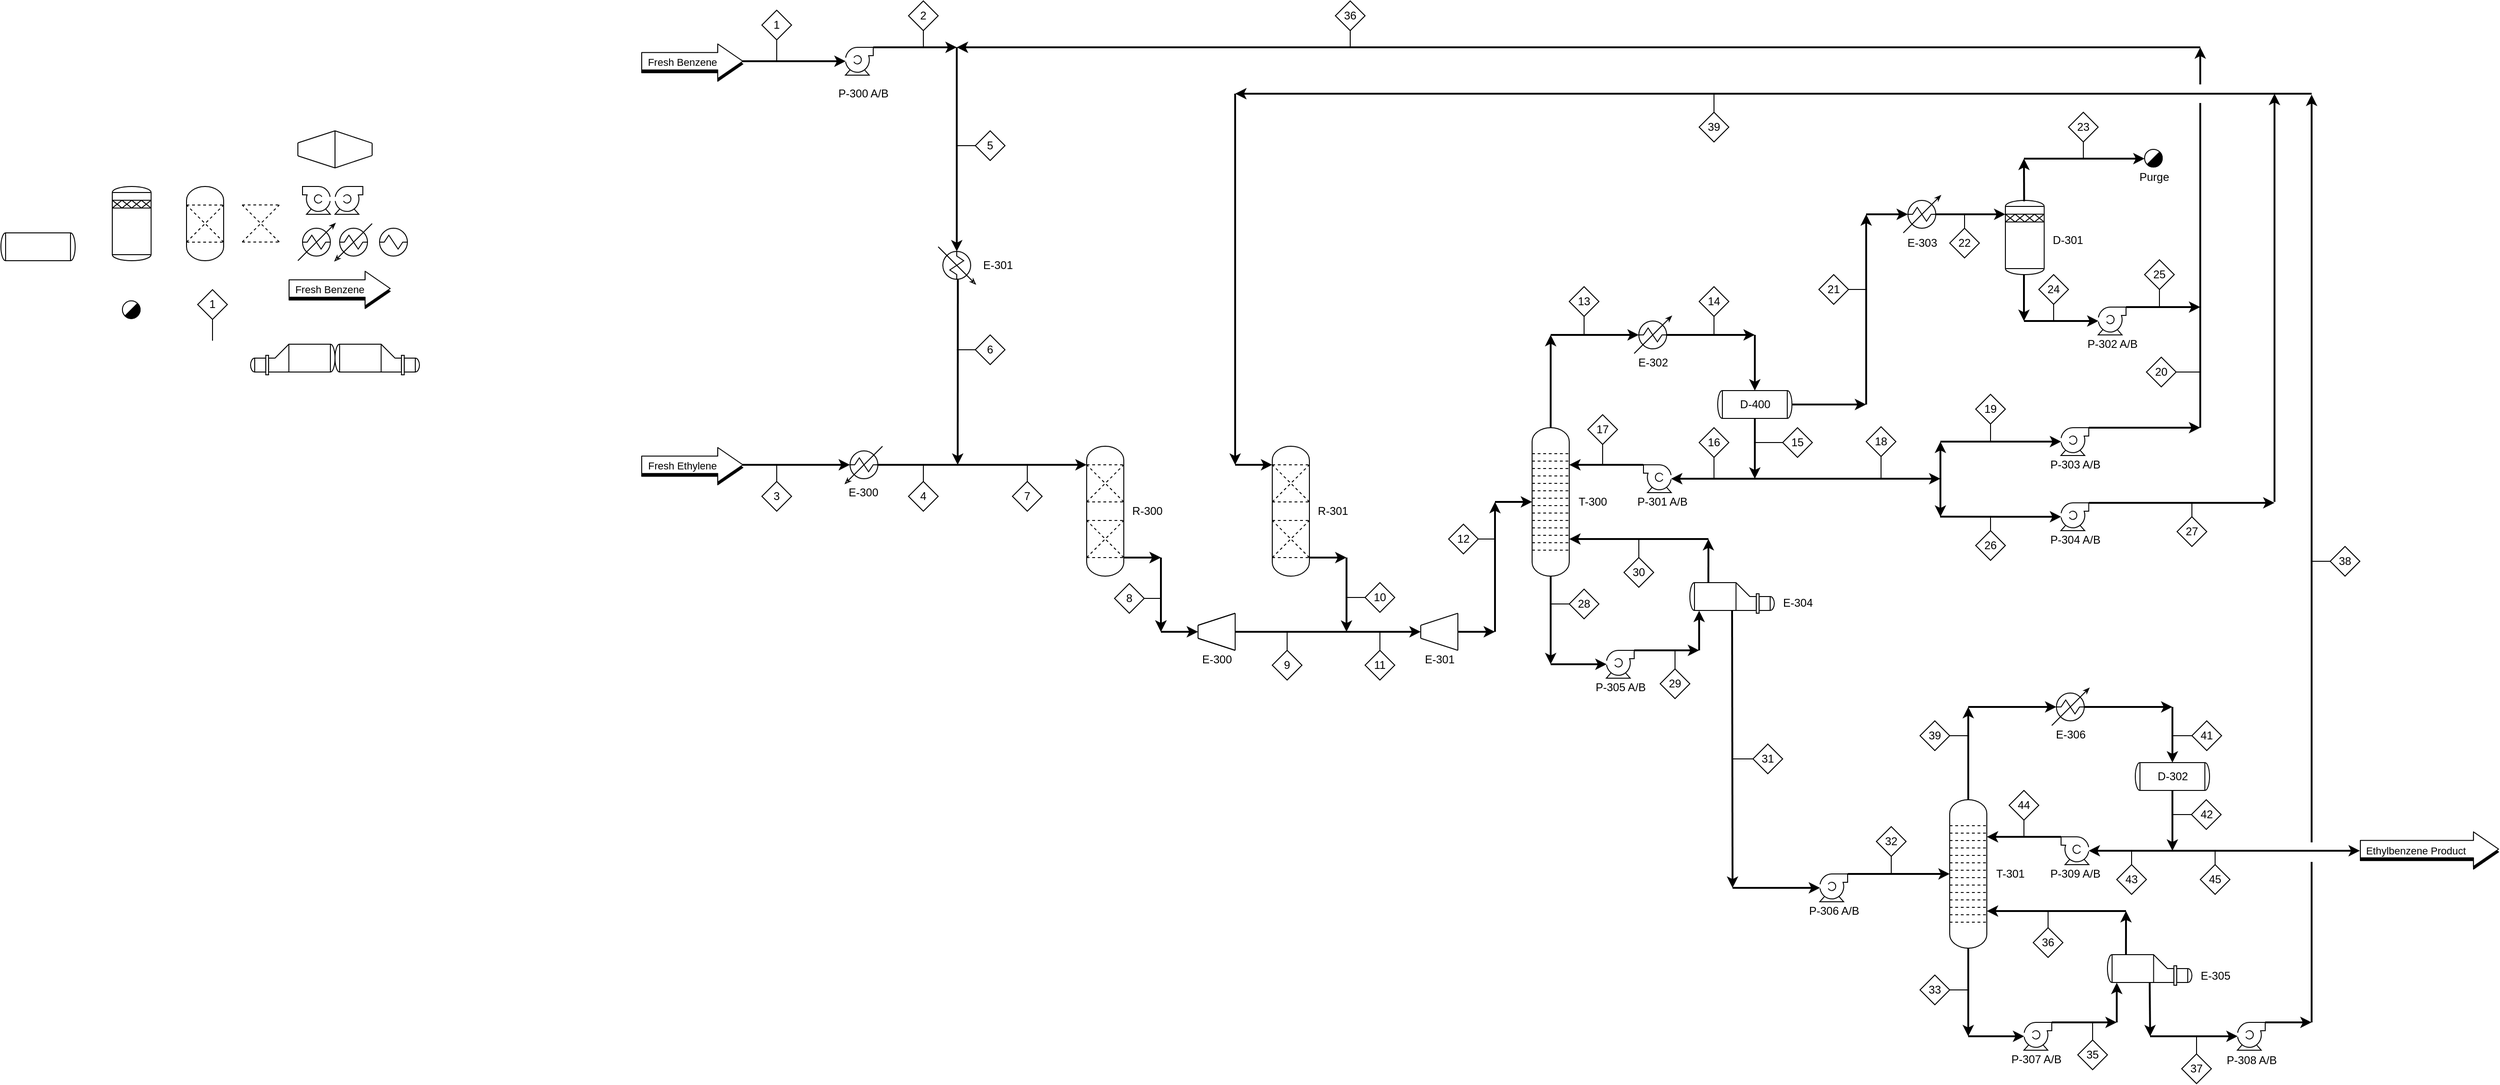 <mxfile version="14.4.3" type="device"><diagram id="yvkweFGBsUxQ8cMkEkZC" name="Page-1"><mxGraphModel dx="2889" dy="2234" grid="1" gridSize="10" guides="1" tooltips="1" connect="1" arrows="1" fold="1" page="1" pageScale="1" pageWidth="827" pageHeight="1169" background="none" math="0" shadow="0"><root><mxCell id="0"/><mxCell id="1" parent="0"/><mxCell id="7zo4paSZqbN43GIhpAvP-13" value="" style="shape=flexArrow;endArrow=classic;html=1;width=18.837;endSize=8.691;endWidth=17.388;fillColor=#000000;" edge="1" parent="1"><mxGeometry width="50" height="50" relative="1" as="geometry"><mxPoint y="-72" as="sourcePoint"/><mxPoint x="110" y="-72" as="targetPoint"/></mxGeometry></mxCell><mxCell id="7zo4paSZqbN43GIhpAvP-4" value="" style="shape=mxgraph.pid.heat_exchangers.heater;html=1;pointerEvents=1;align=center;verticalLabelPosition=bottom;verticalAlign=top;dashed=0;" vertex="1" parent="1"><mxGeometry x="220" y="340" width="40" height="40" as="geometry"/></mxCell><mxCell id="7zo4paSZqbN43GIhpAvP-21" value="" style="shape=flexArrow;endArrow=classic;html=1;width=18.837;endSize=8.691;endWidth=17.388;fillColor=#000000;" edge="1" parent="1"><mxGeometry width="50" height="50" relative="1" as="geometry"><mxPoint y="363" as="sourcePoint"/><mxPoint x="110" y="363" as="targetPoint"/></mxGeometry></mxCell><mxCell id="7zo4paSZqbN43GIhpAvP-24" value="" style="endArrow=classic;html=1;fillColor=#000000;entryX=0.124;entryY=0.5;entryDx=0;entryDy=0;entryPerimeter=0;strokeWidth=2;" edge="1" parent="1" target="7zo4paSZqbN43GIhpAvP-4"><mxGeometry width="50" height="50" relative="1" as="geometry"><mxPoint x="100" y="360" as="sourcePoint"/><mxPoint x="100" y="310" as="targetPoint"/></mxGeometry></mxCell><mxCell id="7zo4paSZqbN43GIhpAvP-22" value="" style="shape=flexArrow;endArrow=classic;html=1;fillColor=#ffffff;width=18.837;endSize=8.691;endWidth=17.388;" edge="1" parent="1"><mxGeometry width="50" height="50" relative="1" as="geometry"><mxPoint y="360" as="sourcePoint"/><mxPoint x="110" y="360" as="targetPoint"/></mxGeometry></mxCell><mxCell id="7zo4paSZqbN43GIhpAvP-23" value="Fresh Ethylene" style="edgeLabel;html=1;align=center;verticalAlign=middle;resizable=0;points=[];" vertex="1" connectable="0" parent="7zo4paSZqbN43GIhpAvP-22"><mxGeometry x="-0.197" y="-1" relative="1" as="geometry"><mxPoint as="offset"/></mxGeometry></mxCell><mxCell id="7zo4paSZqbN43GIhpAvP-27" value="" style="shape=mxgraph.pid.pumps.centrifugal_pump_1;html=1;pointerEvents=1;align=center;verticalLabelPosition=bottom;verticalAlign=top;dashed=0;" vertex="1" parent="1"><mxGeometry x="220" y="-90" width="30" height="30" as="geometry"/></mxCell><mxCell id="7zo4paSZqbN43GIhpAvP-28" value="" style="endArrow=classic;html=1;fillColor=#000000;entryX=0.01;entryY=0.5;entryDx=0;entryDy=0;entryPerimeter=0;strokeWidth=2;" edge="1" parent="1" target="7zo4paSZqbN43GIhpAvP-27"><mxGeometry width="50" height="50" relative="1" as="geometry"><mxPoint x="100" y="-75" as="sourcePoint"/><mxPoint x="235.58" y="59" as="targetPoint"/></mxGeometry></mxCell><mxCell id="7zo4paSZqbN43GIhpAvP-11" value="" style="shape=flexArrow;endArrow=classic;html=1;fillColor=#ffffff;width=18.837;endSize=8.691;endWidth=17.388;" edge="1" parent="1"><mxGeometry width="50" height="50" relative="1" as="geometry"><mxPoint y="-75" as="sourcePoint"/><mxPoint x="110" y="-75" as="targetPoint"/></mxGeometry></mxCell><mxCell id="7zo4paSZqbN43GIhpAvP-12" value="Fresh Benzene" style="edgeLabel;html=1;align=center;verticalAlign=middle;resizable=0;points=[];" vertex="1" connectable="0" parent="7zo4paSZqbN43GIhpAvP-11"><mxGeometry x="-0.197" y="-1" relative="1" as="geometry"><mxPoint as="offset"/></mxGeometry></mxCell><mxCell id="7zo4paSZqbN43GIhpAvP-29" value="1" style="rhombus;whiteSpace=wrap;html=1;" vertex="1" parent="1"><mxGeometry x="130" y="-130" width="32" height="32" as="geometry"/></mxCell><mxCell id="7zo4paSZqbN43GIhpAvP-30" value="" style="verticalLabelPosition=bottom;outlineConnect=0;align=center;dashed=0;html=1;verticalAlign=top;shape=mxgraph.pid2misc.column;columnType=common" vertex="1" parent="1"><mxGeometry x="480" y="340" width="40" height="140" as="geometry"/></mxCell><mxCell id="7zo4paSZqbN43GIhpAvP-32" value="" style="endArrow=none;dashed=1;html=1;fillColor=#000000;strokeWidth=1;" edge="1" parent="1"><mxGeometry width="50" height="50" relative="1" as="geometry"><mxPoint x="480" y="400" as="sourcePoint"/><mxPoint x="520" y="360" as="targetPoint"/></mxGeometry></mxCell><mxCell id="7zo4paSZqbN43GIhpAvP-33" value="" style="endArrow=none;dashed=1;html=1;fillColor=#000000;strokeWidth=1;" edge="1" parent="1"><mxGeometry width="50" height="50" relative="1" as="geometry"><mxPoint x="520" y="400" as="sourcePoint"/><mxPoint x="480" y="360" as="targetPoint"/></mxGeometry></mxCell><mxCell id="7zo4paSZqbN43GIhpAvP-34" value="" style="endArrow=none;dashed=1;html=1;strokeWidth=1;fillColor=#000000;" edge="1" parent="1"><mxGeometry width="50" height="50" relative="1" as="geometry"><mxPoint x="480" y="400" as="sourcePoint"/><mxPoint x="520" y="400" as="targetPoint"/></mxGeometry></mxCell><mxCell id="7zo4paSZqbN43GIhpAvP-35" value="" style="endArrow=none;dashed=1;html=1;strokeWidth=1;fillColor=#000000;" edge="1" parent="1"><mxGeometry width="50" height="50" relative="1" as="geometry"><mxPoint x="480" y="360" as="sourcePoint"/><mxPoint x="520" y="360" as="targetPoint"/></mxGeometry></mxCell><mxCell id="7zo4paSZqbN43GIhpAvP-53" value="" style="group" vertex="1" connectable="0" parent="1"><mxGeometry x="480" y="420" width="40" height="40" as="geometry"/></mxCell><mxCell id="7zo4paSZqbN43GIhpAvP-49" value="" style="endArrow=none;dashed=1;html=1;fillColor=#000000;strokeWidth=1;" edge="1" parent="7zo4paSZqbN43GIhpAvP-53"><mxGeometry width="50" height="50" relative="1" as="geometry"><mxPoint y="40" as="sourcePoint"/><mxPoint x="40" as="targetPoint"/></mxGeometry></mxCell><mxCell id="7zo4paSZqbN43GIhpAvP-50" value="" style="endArrow=none;dashed=1;html=1;fillColor=#000000;strokeWidth=1;" edge="1" parent="7zo4paSZqbN43GIhpAvP-53"><mxGeometry width="50" height="50" relative="1" as="geometry"><mxPoint x="40" y="40" as="sourcePoint"/><mxPoint as="targetPoint"/></mxGeometry></mxCell><mxCell id="7zo4paSZqbN43GIhpAvP-51" value="" style="endArrow=none;dashed=1;html=1;strokeWidth=1;fillColor=#000000;" edge="1" parent="7zo4paSZqbN43GIhpAvP-53"><mxGeometry width="50" height="50" relative="1" as="geometry"><mxPoint y="40" as="sourcePoint"/><mxPoint x="40" y="40" as="targetPoint"/></mxGeometry></mxCell><mxCell id="7zo4paSZqbN43GIhpAvP-52" value="" style="endArrow=none;dashed=1;html=1;strokeWidth=1;fillColor=#000000;" edge="1" parent="7zo4paSZqbN43GIhpAvP-53"><mxGeometry width="50" height="50" relative="1" as="geometry"><mxPoint as="sourcePoint"/><mxPoint x="40" as="targetPoint"/></mxGeometry></mxCell><mxCell id="7zo4paSZqbN43GIhpAvP-55" value="" style="endArrow=classic;html=1;strokeWidth=2;fillColor=#000000;exitX=0.876;exitY=0.5;exitDx=0;exitDy=0;exitPerimeter=0;entryX=0;entryY=0.143;entryDx=0;entryDy=0;entryPerimeter=0;" edge="1" parent="1" source="7zo4paSZqbN43GIhpAvP-4" target="7zo4paSZqbN43GIhpAvP-30"><mxGeometry width="50" height="50" relative="1" as="geometry"><mxPoint x="420" y="320" as="sourcePoint"/><mxPoint x="374" y="360" as="targetPoint"/></mxGeometry></mxCell><mxCell id="7zo4paSZqbN43GIhpAvP-56" value="" style="endArrow=classic;html=1;strokeWidth=2;fillColor=#000000;" edge="1" parent="1"><mxGeometry width="50" height="50" relative="1" as="geometry"><mxPoint x="1680" y="-90" as="sourcePoint"/><mxPoint x="340" y="-90" as="targetPoint"/></mxGeometry></mxCell><mxCell id="7zo4paSZqbN43GIhpAvP-57" value="" style="shape=mxgraph.pid.heat_exchangers.heater;html=1;pointerEvents=1;align=center;verticalLabelPosition=bottom;verticalAlign=top;dashed=0;rotation=-90;" vertex="1" parent="1"><mxGeometry x="320" y="125.0" width="40" height="40" as="geometry"/></mxCell><mxCell id="7zo4paSZqbN43GIhpAvP-58" value="" style="endArrow=classic;html=1;strokeWidth=2;fillColor=#000000;entryX=0.876;entryY=0.5;entryDx=0;entryDy=0;entryPerimeter=0;" edge="1" parent="1" target="7zo4paSZqbN43GIhpAvP-57"><mxGeometry width="50" height="50" relative="1" as="geometry"><mxPoint x="340" y="-90" as="sourcePoint"/><mxPoint x="340" y="-15.04" as="targetPoint"/></mxGeometry></mxCell><mxCell id="7zo4paSZqbN43GIhpAvP-59" value="" style="endArrow=classic;html=1;strokeWidth=2;fillColor=#000000;exitX=0.115;exitY=0.53;exitDx=0;exitDy=0;exitPerimeter=0;" edge="1" parent="1" source="7zo4paSZqbN43GIhpAvP-57"><mxGeometry width="50" height="50" relative="1" as="geometry"><mxPoint x="350" y="180" as="sourcePoint"/><mxPoint x="341" y="360" as="targetPoint"/></mxGeometry></mxCell><mxCell id="7zo4paSZqbN43GIhpAvP-65" value="" style="group;rotation=-180;" vertex="1" connectable="0" parent="1"><mxGeometry x="600" y="520" width="40" height="40" as="geometry"/></mxCell><mxCell id="7zo4paSZqbN43GIhpAvP-66" value="" style="endArrow=none;html=1;" edge="1" parent="7zo4paSZqbN43GIhpAvP-65"><mxGeometry width="50" height="50" relative="1" as="geometry"><mxPoint x="40" as="sourcePoint"/><mxPoint x="40" y="40" as="targetPoint"/></mxGeometry></mxCell><mxCell id="7zo4paSZqbN43GIhpAvP-67" value="" style="endArrow=none;html=1;" edge="1" parent="7zo4paSZqbN43GIhpAvP-65"><mxGeometry width="50" height="50" relative="1" as="geometry"><mxPoint y="13" as="sourcePoint"/><mxPoint y="27" as="targetPoint"/></mxGeometry></mxCell><mxCell id="7zo4paSZqbN43GIhpAvP-68" value="" style="endArrow=none;html=1;" edge="1" parent="7zo4paSZqbN43GIhpAvP-65"><mxGeometry width="50" height="50" relative="1" as="geometry"><mxPoint y="13" as="sourcePoint"/><mxPoint x="40" as="targetPoint"/></mxGeometry></mxCell><mxCell id="7zo4paSZqbN43GIhpAvP-69" value="" style="endArrow=none;html=1;" edge="1" parent="7zo4paSZqbN43GIhpAvP-65"><mxGeometry width="50" height="50" relative="1" as="geometry"><mxPoint y="27" as="sourcePoint"/><mxPoint x="40" y="40" as="targetPoint"/></mxGeometry></mxCell><mxCell id="7zo4paSZqbN43GIhpAvP-70" value="E-300" style="text;html=1;align=center;verticalAlign=middle;resizable=0;points=[];autosize=1;" vertex="1" parent="1"><mxGeometry x="214" y="380" width="50" height="20" as="geometry"/></mxCell><mxCell id="7zo4paSZqbN43GIhpAvP-71" value="P-300 A/B" style="text;html=1;align=center;verticalAlign=middle;resizable=0;points=[];autosize=1;" vertex="1" parent="1"><mxGeometry x="204" y="-50" width="70" height="20" as="geometry"/></mxCell><mxCell id="7zo4paSZqbN43GIhpAvP-72" value="E-301" style="text;html=1;align=center;verticalAlign=middle;resizable=0;points=[];autosize=1;" vertex="1" parent="1"><mxGeometry x="359" y="135" width="50" height="20" as="geometry"/></mxCell><mxCell id="7zo4paSZqbN43GIhpAvP-73" value="" style="endArrow=classic;html=1;strokeWidth=2;fillColor=#000000;" edge="1" parent="1"><mxGeometry width="50" height="50" relative="1" as="geometry"><mxPoint x="520" y="460" as="sourcePoint"/><mxPoint x="560" y="460" as="targetPoint"/></mxGeometry></mxCell><mxCell id="7zo4paSZqbN43GIhpAvP-74" value="R-300" style="text;html=1;align=center;verticalAlign=middle;resizable=0;points=[];autosize=1;" vertex="1" parent="1"><mxGeometry x="520" y="400" width="50" height="20" as="geometry"/></mxCell><mxCell id="7zo4paSZqbN43GIhpAvP-75" value="E-300" style="text;html=1;align=center;verticalAlign=middle;resizable=0;points=[];autosize=1;" vertex="1" parent="1"><mxGeometry x="595" y="560" width="50" height="20" as="geometry"/></mxCell><mxCell id="7zo4paSZqbN43GIhpAvP-76" value="" style="endArrow=classic;html=1;strokeWidth=2;fillColor=#000000;" edge="1" parent="1"><mxGeometry width="50" height="50" relative="1" as="geometry"><mxPoint x="560" y="540" as="sourcePoint"/><mxPoint x="600" y="540" as="targetPoint"/></mxGeometry></mxCell><mxCell id="7zo4paSZqbN43GIhpAvP-78" value="" style="verticalLabelPosition=bottom;outlineConnect=0;align=center;dashed=0;html=1;verticalAlign=top;shape=mxgraph.pid2misc.column;columnType=common" vertex="1" parent="1"><mxGeometry x="680" y="340" width="40" height="140" as="geometry"/></mxCell><mxCell id="7zo4paSZqbN43GIhpAvP-79" value="" style="endArrow=none;dashed=1;html=1;fillColor=#000000;strokeWidth=1;" edge="1" parent="1"><mxGeometry width="50" height="50" relative="1" as="geometry"><mxPoint x="680" y="400" as="sourcePoint"/><mxPoint x="720" y="360.0" as="targetPoint"/></mxGeometry></mxCell><mxCell id="7zo4paSZqbN43GIhpAvP-80" value="" style="endArrow=none;dashed=1;html=1;fillColor=#000000;strokeWidth=1;" edge="1" parent="1"><mxGeometry width="50" height="50" relative="1" as="geometry"><mxPoint x="720" y="400" as="sourcePoint"/><mxPoint x="680" y="360.0" as="targetPoint"/></mxGeometry></mxCell><mxCell id="7zo4paSZqbN43GIhpAvP-81" value="" style="endArrow=none;dashed=1;html=1;strokeWidth=1;fillColor=#000000;" edge="1" parent="1"><mxGeometry width="50" height="50" relative="1" as="geometry"><mxPoint x="680" y="400" as="sourcePoint"/><mxPoint x="720" y="400" as="targetPoint"/></mxGeometry></mxCell><mxCell id="7zo4paSZqbN43GIhpAvP-82" value="" style="endArrow=none;dashed=1;html=1;strokeWidth=1;fillColor=#000000;" edge="1" parent="1"><mxGeometry width="50" height="50" relative="1" as="geometry"><mxPoint x="680" y="360.0" as="sourcePoint"/><mxPoint x="720" y="360.0" as="targetPoint"/></mxGeometry></mxCell><mxCell id="7zo4paSZqbN43GIhpAvP-83" value="" style="group" vertex="1" connectable="0" parent="1"><mxGeometry x="680" y="420" width="40" height="40" as="geometry"/></mxCell><mxCell id="7zo4paSZqbN43GIhpAvP-84" value="" style="endArrow=none;dashed=1;html=1;fillColor=#000000;strokeWidth=1;" edge="1" parent="7zo4paSZqbN43GIhpAvP-83"><mxGeometry width="50" height="50" relative="1" as="geometry"><mxPoint y="40" as="sourcePoint"/><mxPoint x="40" as="targetPoint"/></mxGeometry></mxCell><mxCell id="7zo4paSZqbN43GIhpAvP-85" value="" style="endArrow=none;dashed=1;html=1;fillColor=#000000;strokeWidth=1;" edge="1" parent="7zo4paSZqbN43GIhpAvP-83"><mxGeometry width="50" height="50" relative="1" as="geometry"><mxPoint x="40" y="40" as="sourcePoint"/><mxPoint as="targetPoint"/></mxGeometry></mxCell><mxCell id="7zo4paSZqbN43GIhpAvP-86" value="" style="endArrow=none;dashed=1;html=1;strokeWidth=1;fillColor=#000000;" edge="1" parent="7zo4paSZqbN43GIhpAvP-83"><mxGeometry width="50" height="50" relative="1" as="geometry"><mxPoint y="40" as="sourcePoint"/><mxPoint x="40" y="40" as="targetPoint"/></mxGeometry></mxCell><mxCell id="7zo4paSZqbN43GIhpAvP-87" value="" style="endArrow=none;dashed=1;html=1;strokeWidth=1;fillColor=#000000;" edge="1" parent="7zo4paSZqbN43GIhpAvP-83"><mxGeometry width="50" height="50" relative="1" as="geometry"><mxPoint as="sourcePoint"/><mxPoint x="40" as="targetPoint"/></mxGeometry></mxCell><mxCell id="7zo4paSZqbN43GIhpAvP-88" value="R-301" style="text;html=1;align=center;verticalAlign=middle;resizable=0;points=[];autosize=1;" vertex="1" parent="1"><mxGeometry x="720" y="400" width="50" height="20" as="geometry"/></mxCell><mxCell id="7zo4paSZqbN43GIhpAvP-89" value="" style="endArrow=classic;html=1;strokeWidth=2;fillColor=#000000;" edge="1" parent="1"><mxGeometry width="50" height="50" relative="1" as="geometry"><mxPoint x="560" y="460" as="sourcePoint"/><mxPoint x="560" y="540" as="targetPoint"/></mxGeometry></mxCell><mxCell id="7zo4paSZqbN43GIhpAvP-94" value="" style="group;rotation=-180;" vertex="1" connectable="0" parent="1"><mxGeometry x="840" y="520" width="40" height="40" as="geometry"/></mxCell><mxCell id="7zo4paSZqbN43GIhpAvP-95" value="" style="endArrow=none;html=1;" edge="1" parent="7zo4paSZqbN43GIhpAvP-94"><mxGeometry width="50" height="50" relative="1" as="geometry"><mxPoint x="40" as="sourcePoint"/><mxPoint x="40" y="40" as="targetPoint"/></mxGeometry></mxCell><mxCell id="7zo4paSZqbN43GIhpAvP-96" value="" style="endArrow=none;html=1;" edge="1" parent="7zo4paSZqbN43GIhpAvP-94"><mxGeometry width="50" height="50" relative="1" as="geometry"><mxPoint y="13" as="sourcePoint"/><mxPoint y="27" as="targetPoint"/></mxGeometry></mxCell><mxCell id="7zo4paSZqbN43GIhpAvP-97" value="" style="endArrow=none;html=1;" edge="1" parent="7zo4paSZqbN43GIhpAvP-94"><mxGeometry width="50" height="50" relative="1" as="geometry"><mxPoint y="13" as="sourcePoint"/><mxPoint x="40" as="targetPoint"/></mxGeometry></mxCell><mxCell id="7zo4paSZqbN43GIhpAvP-98" value="" style="endArrow=none;html=1;" edge="1" parent="7zo4paSZqbN43GIhpAvP-94"><mxGeometry width="50" height="50" relative="1" as="geometry"><mxPoint y="27" as="sourcePoint"/><mxPoint x="40" y="40" as="targetPoint"/></mxGeometry></mxCell><mxCell id="7zo4paSZqbN43GIhpAvP-100" value="E-301" style="text;html=1;align=center;verticalAlign=middle;resizable=0;points=[];autosize=1;" vertex="1" parent="1"><mxGeometry x="835" y="560" width="50" height="20" as="geometry"/></mxCell><mxCell id="7zo4paSZqbN43GIhpAvP-101" value="" style="verticalLabelPosition=bottom;outlineConnect=0;align=center;dashed=0;html=1;verticalAlign=top;shape=mxgraph.pid2misc.column;columnType=tray" vertex="1" parent="1"><mxGeometry x="960" y="320" width="40" height="160" as="geometry"/></mxCell><mxCell id="7zo4paSZqbN43GIhpAvP-104" value="" style="endArrow=classic;html=1;strokeWidth=2;fillColor=#000000;" edge="1" parent="1"><mxGeometry width="50" height="50" relative="1" as="geometry"><mxPoint x="880" y="540" as="sourcePoint"/><mxPoint x="920" y="540" as="targetPoint"/></mxGeometry></mxCell><mxCell id="7zo4paSZqbN43GIhpAvP-105" value="" style="endArrow=classic;html=1;strokeWidth=2;fillColor=#000000;" edge="1" parent="1"><mxGeometry width="50" height="50" relative="1" as="geometry"><mxPoint x="920" y="540" as="sourcePoint"/><mxPoint x="920" y="400" as="targetPoint"/></mxGeometry></mxCell><mxCell id="7zo4paSZqbN43GIhpAvP-106" value="" style="endArrow=classic;html=1;strokeWidth=2;fillColor=#000000;" edge="1" parent="1" target="7zo4paSZqbN43GIhpAvP-101"><mxGeometry width="50" height="50" relative="1" as="geometry"><mxPoint x="920" y="400" as="sourcePoint"/><mxPoint x="940" y="400" as="targetPoint"/></mxGeometry></mxCell><mxCell id="7zo4paSZqbN43GIhpAvP-107" value="" style="endArrow=none;html=1;strokeWidth=1;fillColor=#000000;entryX=0.5;entryY=1;entryDx=0;entryDy=0;" edge="1" parent="1" target="7zo4paSZqbN43GIhpAvP-29"><mxGeometry width="50" height="50" relative="1" as="geometry"><mxPoint x="146" y="-75" as="sourcePoint"/><mxPoint y="-135" as="targetPoint"/></mxGeometry></mxCell><mxCell id="7zo4paSZqbN43GIhpAvP-108" value="2" style="rhombus;whiteSpace=wrap;html=1;" vertex="1" parent="1"><mxGeometry x="288" y="-140" width="32" height="32" as="geometry"/></mxCell><mxCell id="7zo4paSZqbN43GIhpAvP-109" value="" style="endArrow=none;html=1;strokeWidth=1;fillColor=#000000;entryX=0.5;entryY=1;entryDx=0;entryDy=0;" edge="1" parent="1" target="7zo4paSZqbN43GIhpAvP-108"><mxGeometry width="50" height="50" relative="1" as="geometry"><mxPoint x="304" y="-90" as="sourcePoint"/><mxPoint x="158" y="-150" as="targetPoint"/></mxGeometry></mxCell><mxCell id="7zo4paSZqbN43GIhpAvP-110" value="5" style="rhombus;whiteSpace=wrap;html=1;" vertex="1" parent="1"><mxGeometry x="360" width="32" height="32" as="geometry"/></mxCell><mxCell id="7zo4paSZqbN43GIhpAvP-111" value="" style="endArrow=none;html=1;strokeWidth=1;fillColor=#000000;entryX=0;entryY=0.5;entryDx=0;entryDy=0;" edge="1" parent="1" target="7zo4paSZqbN43GIhpAvP-110"><mxGeometry width="50" height="50" relative="1" as="geometry"><mxPoint x="340" y="16" as="sourcePoint"/><mxPoint x="239" y="-4" as="targetPoint"/></mxGeometry></mxCell><mxCell id="7zo4paSZqbN43GIhpAvP-112" value="6" style="rhombus;whiteSpace=wrap;html=1;" vertex="1" parent="1"><mxGeometry x="360" y="220" width="32" height="32" as="geometry"/></mxCell><mxCell id="7zo4paSZqbN43GIhpAvP-113" value="" style="endArrow=none;html=1;strokeWidth=1;fillColor=#000000;entryX=0;entryY=0.5;entryDx=0;entryDy=0;" edge="1" parent="1" target="7zo4paSZqbN43GIhpAvP-112"><mxGeometry width="50" height="50" relative="1" as="geometry"><mxPoint x="340" y="236" as="sourcePoint"/><mxPoint x="239" y="216" as="targetPoint"/></mxGeometry></mxCell><mxCell id="7zo4paSZqbN43GIhpAvP-114" value="3" style="rhombus;whiteSpace=wrap;html=1;" vertex="1" parent="1"><mxGeometry x="130" y="378" width="32" height="32" as="geometry"/></mxCell><mxCell id="7zo4paSZqbN43GIhpAvP-115" value="" style="endArrow=none;html=1;strokeWidth=1;fillColor=#000000;entryX=0.5;entryY=0;entryDx=0;entryDy=0;" edge="1" parent="1" target="7zo4paSZqbN43GIhpAvP-114"><mxGeometry width="50" height="50" relative="1" as="geometry"><mxPoint x="146" y="360.0" as="sourcePoint"/><mxPoint x="146" y="380" as="targetPoint"/></mxGeometry></mxCell><mxCell id="7zo4paSZqbN43GIhpAvP-116" value="4" style="rhombus;whiteSpace=wrap;html=1;" vertex="1" parent="1"><mxGeometry x="288" y="378" width="32" height="32" as="geometry"/></mxCell><mxCell id="7zo4paSZqbN43GIhpAvP-117" value="" style="endArrow=none;html=1;strokeWidth=1;fillColor=#000000;entryX=0.5;entryY=0;entryDx=0;entryDy=0;" edge="1" parent="1" target="7zo4paSZqbN43GIhpAvP-116"><mxGeometry width="50" height="50" relative="1" as="geometry"><mxPoint x="304" y="360" as="sourcePoint"/><mxPoint x="304" y="380" as="targetPoint"/></mxGeometry></mxCell><mxCell id="7zo4paSZqbN43GIhpAvP-119" value="7" style="rhombus;whiteSpace=wrap;html=1;" vertex="1" parent="1"><mxGeometry x="400" y="378" width="32" height="32" as="geometry"/></mxCell><mxCell id="7zo4paSZqbN43GIhpAvP-120" value="" style="endArrow=none;html=1;strokeWidth=1;fillColor=#000000;entryX=0.5;entryY=0;entryDx=0;entryDy=0;" edge="1" parent="1" target="7zo4paSZqbN43GIhpAvP-119"><mxGeometry width="50" height="50" relative="1" as="geometry"><mxPoint x="416" y="360" as="sourcePoint"/><mxPoint x="416" y="380" as="targetPoint"/></mxGeometry></mxCell><mxCell id="7zo4paSZqbN43GIhpAvP-125" value="" style="endArrow=none;html=1;" edge="1" parent="1"><mxGeometry width="50" height="50" relative="1" as="geometry"><mxPoint x="640" y="520" as="sourcePoint"/><mxPoint x="640" y="560" as="targetPoint"/></mxGeometry></mxCell><mxCell id="7zo4paSZqbN43GIhpAvP-126" value="" style="endArrow=none;html=1;" edge="1" parent="1"><mxGeometry width="50" height="50" relative="1" as="geometry"><mxPoint x="600" y="533" as="sourcePoint"/><mxPoint x="600" y="547" as="targetPoint"/></mxGeometry></mxCell><mxCell id="7zo4paSZqbN43GIhpAvP-127" value="" style="endArrow=none;html=1;" edge="1" parent="1"><mxGeometry width="50" height="50" relative="1" as="geometry"><mxPoint x="600" y="533" as="sourcePoint"/><mxPoint x="640" y="520" as="targetPoint"/></mxGeometry></mxCell><mxCell id="7zo4paSZqbN43GIhpAvP-128" value="" style="endArrow=none;html=1;" edge="1" parent="1"><mxGeometry width="50" height="50" relative="1" as="geometry"><mxPoint x="600" y="547" as="sourcePoint"/><mxPoint x="640" y="560" as="targetPoint"/></mxGeometry></mxCell><mxCell id="7zo4paSZqbN43GIhpAvP-129" value="" style="endArrow=classic;html=1;strokeWidth=2;fillColor=#000000;" edge="1" parent="1"><mxGeometry width="50" height="50" relative="1" as="geometry"><mxPoint x="520" y="460" as="sourcePoint"/><mxPoint x="560" y="460" as="targetPoint"/></mxGeometry></mxCell><mxCell id="7zo4paSZqbN43GIhpAvP-130" value="" style="endArrow=classic;html=1;strokeWidth=2;fillColor=#000000;" edge="1" parent="1"><mxGeometry width="50" height="50" relative="1" as="geometry"><mxPoint x="640" y="540" as="sourcePoint"/><mxPoint x="840" y="540" as="targetPoint"/></mxGeometry></mxCell><mxCell id="7zo4paSZqbN43GIhpAvP-131" value="" style="endArrow=classic;html=1;strokeWidth=2;fillColor=#000000;" edge="1" parent="1"><mxGeometry width="50" height="50" relative="1" as="geometry"><mxPoint x="560" y="460" as="sourcePoint"/><mxPoint x="560" y="540" as="targetPoint"/></mxGeometry></mxCell><mxCell id="7zo4paSZqbN43GIhpAvP-132" value="8" style="rhombus;whiteSpace=wrap;html=1;" vertex="1" parent="1"><mxGeometry x="510" y="488" width="32" height="32" as="geometry"/></mxCell><mxCell id="7zo4paSZqbN43GIhpAvP-133" value="" style="endArrow=none;html=1;strokeWidth=1;fillColor=#000000;entryX=1;entryY=0.5;entryDx=0;entryDy=0;" edge="1" target="7zo4paSZqbN43GIhpAvP-132" parent="1"><mxGeometry width="50" height="50" relative="1" as="geometry"><mxPoint x="560" y="504" as="sourcePoint"/><mxPoint x="516" y="484" as="targetPoint"/></mxGeometry></mxCell><mxCell id="7zo4paSZqbN43GIhpAvP-134" value="10" style="rhombus;whiteSpace=wrap;html=1;" vertex="1" parent="1"><mxGeometry x="780" y="487" width="32" height="32" as="geometry"/></mxCell><mxCell id="7zo4paSZqbN43GIhpAvP-135" value="" style="endArrow=none;html=1;strokeWidth=1;fillColor=#000000;entryX=0;entryY=0.5;entryDx=0;entryDy=0;" edge="1" target="7zo4paSZqbN43GIhpAvP-134" parent="1"><mxGeometry width="50" height="50" relative="1" as="geometry"><mxPoint x="760" y="503" as="sourcePoint"/><mxPoint x="770" y="504" as="targetPoint"/></mxGeometry></mxCell><mxCell id="7zo4paSZqbN43GIhpAvP-139" value="12" style="rhombus;whiteSpace=wrap;html=1;" vertex="1" parent="1"><mxGeometry x="870" y="424" width="32" height="32" as="geometry"/></mxCell><mxCell id="7zo4paSZqbN43GIhpAvP-140" value="" style="endArrow=none;html=1;strokeWidth=1;fillColor=#000000;entryX=1;entryY=0.5;entryDx=0;entryDy=0;" edge="1" parent="1" target="7zo4paSZqbN43GIhpAvP-139"><mxGeometry width="50" height="50" relative="1" as="geometry"><mxPoint x="920" y="440" as="sourcePoint"/><mxPoint x="876" y="420" as="targetPoint"/></mxGeometry></mxCell><mxCell id="7zo4paSZqbN43GIhpAvP-141" value="T-300" style="text;html=1;align=center;verticalAlign=middle;resizable=0;points=[];autosize=1;" vertex="1" parent="1"><mxGeometry x="1000" y="390" width="50" height="20" as="geometry"/></mxCell><mxCell id="7zo4paSZqbN43GIhpAvP-142" value="" style="endArrow=classic;html=1;strokeWidth=2;fillColor=#000000;" edge="1" parent="1" source="7zo4paSZqbN43GIhpAvP-101"><mxGeometry width="50" height="50" relative="1" as="geometry"><mxPoint x="960" y="539.83" as="sourcePoint"/><mxPoint x="980" y="575" as="targetPoint"/></mxGeometry></mxCell><mxCell id="7zo4paSZqbN43GIhpAvP-151" value="" style="endArrow=classic;html=1;strokeWidth=2;fillColor=#000000;" edge="1" parent="1"><mxGeometry width="50" height="50" relative="1" as="geometry"><mxPoint x="760" y="460" as="sourcePoint"/><mxPoint x="760" y="540" as="targetPoint"/></mxGeometry></mxCell><mxCell id="7zo4paSZqbN43GIhpAvP-154" value="9" style="rhombus;whiteSpace=wrap;html=1;" vertex="1" parent="1"><mxGeometry x="680" y="560" width="32" height="32" as="geometry"/></mxCell><mxCell id="7zo4paSZqbN43GIhpAvP-155" value="" style="endArrow=none;html=1;strokeWidth=1;fillColor=#000000;entryX=0.5;entryY=0;entryDx=0;entryDy=0;" edge="1" parent="1" target="7zo4paSZqbN43GIhpAvP-154"><mxGeometry width="50" height="50" relative="1" as="geometry"><mxPoint x="696" y="540" as="sourcePoint"/><mxPoint x="696" y="565" as="targetPoint"/></mxGeometry></mxCell><mxCell id="7zo4paSZqbN43GIhpAvP-156" value="11" style="rhombus;whiteSpace=wrap;html=1;" vertex="1" parent="1"><mxGeometry x="780" y="560" width="32" height="32" as="geometry"/></mxCell><mxCell id="7zo4paSZqbN43GIhpAvP-157" value="" style="endArrow=none;html=1;strokeWidth=1;fillColor=#000000;entryX=0.5;entryY=0;entryDx=0;entryDy=0;" edge="1" parent="1" target="7zo4paSZqbN43GIhpAvP-156"><mxGeometry width="50" height="50" relative="1" as="geometry"><mxPoint x="796" y="540" as="sourcePoint"/><mxPoint x="796" y="565" as="targetPoint"/></mxGeometry></mxCell><mxCell id="7zo4paSZqbN43GIhpAvP-158" value="" style="endArrow=classic;html=1;strokeWidth=2;fillColor=#000000;exitX=1;exitY=0;exitDx=0;exitDy=0;exitPerimeter=0;" edge="1" parent="1" source="7zo4paSZqbN43GIhpAvP-27"><mxGeometry width="50" height="50" relative="1" as="geometry"><mxPoint x="260" y="-90" as="sourcePoint"/><mxPoint x="340" y="-90" as="targetPoint"/></mxGeometry></mxCell><mxCell id="7zo4paSZqbN43GIhpAvP-159" value="36" style="rhombus;whiteSpace=wrap;html=1;" vertex="1" parent="1"><mxGeometry x="748" y="-140" width="32" height="32" as="geometry"/></mxCell><mxCell id="7zo4paSZqbN43GIhpAvP-160" value="" style="endArrow=none;html=1;strokeWidth=1;fillColor=#000000;entryX=0.5;entryY=1;entryDx=0;entryDy=0;" edge="1" parent="1" target="7zo4paSZqbN43GIhpAvP-159"><mxGeometry width="50" height="50" relative="1" as="geometry"><mxPoint x="764" y="-90" as="sourcePoint"/><mxPoint x="618" y="-150" as="targetPoint"/></mxGeometry></mxCell><mxCell id="7zo4paSZqbN43GIhpAvP-161" value="" style="shape=mxgraph.pid.heat_exchangers.reboiler;html=1;pointerEvents=1;align=center;verticalLabelPosition=bottom;verticalAlign=top;dashed=0;flipH=1;" vertex="1" parent="1"><mxGeometry x="1130" y="487.0" width="91" height="33" as="geometry"/></mxCell><mxCell id="7zo4paSZqbN43GIhpAvP-163" value="" style="endArrow=classic;html=1;strokeWidth=2;fillColor=#000000;exitX=1;exitY=0;exitDx=0;exitDy=0;exitPerimeter=0;" edge="1" parent="1" source="7zo4paSZqbN43GIhpAvP-192"><mxGeometry width="50" height="50" relative="1" as="geometry"><mxPoint x="980" y="560" as="sourcePoint"/><mxPoint x="1140" y="560" as="targetPoint"/></mxGeometry></mxCell><mxCell id="7zo4paSZqbN43GIhpAvP-164" value="" style="endArrow=classic;html=1;strokeWidth=2;fillColor=#000000;entryX=0.89;entryY=0.916;entryDx=0;entryDy=0;entryPerimeter=0;" edge="1" parent="1" target="7zo4paSZqbN43GIhpAvP-161"><mxGeometry width="50" height="50" relative="1" as="geometry"><mxPoint x="1140" y="560" as="sourcePoint"/><mxPoint x="1100.0" y="570" as="targetPoint"/></mxGeometry></mxCell><mxCell id="7zo4paSZqbN43GIhpAvP-165" value="" style="endArrow=classic;html=1;strokeWidth=2;fillColor=#000000;exitX=0.5;exitY=0.91;exitDx=0;exitDy=0;exitPerimeter=0;" edge="1" parent="1" source="7zo4paSZqbN43GIhpAvP-161"><mxGeometry width="50" height="50" relative="1" as="geometry"><mxPoint x="1175.5" y="717.03" as="sourcePoint"/><mxPoint x="1176" y="816" as="targetPoint"/></mxGeometry></mxCell><mxCell id="7zo4paSZqbN43GIhpAvP-166" value="" style="shape=mxgraph.pid.pumps.centrifugal_pump_1;html=1;pointerEvents=1;align=center;verticalLabelPosition=bottom;verticalAlign=top;dashed=0;" vertex="1" parent="1"><mxGeometry x="1270" y="801" width="30" height="30" as="geometry"/></mxCell><mxCell id="7zo4paSZqbN43GIhpAvP-167" value="" style="endArrow=classic;html=1;strokeWidth=2;fillColor=#000000;entryX=0.01;entryY=0.5;entryDx=0;entryDy=0;entryPerimeter=0;" edge="1" parent="1" target="7zo4paSZqbN43GIhpAvP-166"><mxGeometry width="50" height="50" relative="1" as="geometry"><mxPoint x="1176" y="816" as="sourcePoint"/><mxPoint x="1130" y="850" as="targetPoint"/></mxGeometry></mxCell><mxCell id="7zo4paSZqbN43GIhpAvP-168" value="" style="endArrow=classic;html=1;strokeWidth=2;fillColor=#000000;exitX=1;exitY=0;exitDx=0;exitDy=0;exitPerimeter=0;" edge="1" parent="1" source="7zo4paSZqbN43GIhpAvP-166" target="7zo4paSZqbN43GIhpAvP-195"><mxGeometry width="50" height="50" relative="1" as="geometry"><mxPoint x="1145" y="811" as="sourcePoint"/><mxPoint x="1410" y="781" as="targetPoint"/></mxGeometry></mxCell><mxCell id="7zo4paSZqbN43GIhpAvP-170" value="" style="endArrow=classic;html=1;strokeWidth=2;fillColor=#000000;" edge="1" parent="1"><mxGeometry width="50" height="50" relative="1" as="geometry"><mxPoint x="1800" y="-40" as="sourcePoint"/><mxPoint x="640" y="-40" as="targetPoint"/></mxGeometry></mxCell><mxCell id="7zo4paSZqbN43GIhpAvP-171" value="" style="endArrow=classic;html=1;strokeWidth=2;fillColor=#000000;" edge="1" parent="1"><mxGeometry width="50" height="50" relative="1" as="geometry"><mxPoint x="640" y="-40" as="sourcePoint"/><mxPoint x="640" y="360" as="targetPoint"/></mxGeometry></mxCell><mxCell id="7zo4paSZqbN43GIhpAvP-172" value="" style="endArrow=classic;html=1;strokeWidth=2;fillColor=#000000;exitX=0.781;exitY=-0.009;exitDx=0;exitDy=0;exitPerimeter=0;" edge="1" parent="1" source="7zo4paSZqbN43GIhpAvP-161"><mxGeometry width="50" height="50" relative="1" as="geometry"><mxPoint x="1110" y="450" as="sourcePoint"/><mxPoint x="1150" y="440" as="targetPoint"/></mxGeometry></mxCell><mxCell id="7zo4paSZqbN43GIhpAvP-173" value="" style="endArrow=classic;html=1;strokeWidth=2;fillColor=#000000;" edge="1" parent="1"><mxGeometry width="50" height="50" relative="1" as="geometry"><mxPoint x="1150" y="440" as="sourcePoint"/><mxPoint x="1000" y="440" as="targetPoint"/></mxGeometry></mxCell><mxCell id="7zo4paSZqbN43GIhpAvP-174" value="" style="endArrow=classic;html=1;strokeWidth=2;fillColor=#000000;" edge="1" parent="1"><mxGeometry width="50" height="50" relative="1" as="geometry"><mxPoint x="640" y="360" as="sourcePoint"/><mxPoint x="680" y="360" as="targetPoint"/></mxGeometry></mxCell><mxCell id="7zo4paSZqbN43GIhpAvP-175" value="" style="endArrow=classic;html=1;strokeWidth=2;fillColor=#000000;" edge="1" parent="1"><mxGeometry width="50" height="50" relative="1" as="geometry"><mxPoint x="720" y="460" as="sourcePoint"/><mxPoint x="760" y="460" as="targetPoint"/></mxGeometry></mxCell><mxCell id="7zo4paSZqbN43GIhpAvP-177" value="" style="endArrow=classic;html=1;strokeWidth=2;fillColor=#000000;" edge="1" parent="1" source="7zo4paSZqbN43GIhpAvP-101"><mxGeometry width="50" height="50" relative="1" as="geometry"><mxPoint x="1110" y="450" as="sourcePoint"/><mxPoint x="980" y="220" as="targetPoint"/></mxGeometry></mxCell><mxCell id="7zo4paSZqbN43GIhpAvP-178" value="" style="endArrow=classic;html=1;strokeWidth=2;fillColor=#000000;entryX=0.124;entryY=0.5;entryDx=0;entryDy=0;entryPerimeter=0;" edge="1" parent="1" target="7zo4paSZqbN43GIhpAvP-179"><mxGeometry width="50" height="50" relative="1" as="geometry"><mxPoint x="980" y="220" as="sourcePoint"/><mxPoint x="1060" y="220" as="targetPoint"/></mxGeometry></mxCell><mxCell id="7zo4paSZqbN43GIhpAvP-179" value="" style="shape=mxgraph.pid.heat_exchangers.condenser;html=1;pointerEvents=1;align=center;verticalLabelPosition=bottom;verticalAlign=top;dashed=0;" vertex="1" parent="1"><mxGeometry x="1070" y="200" width="40" height="40" as="geometry"/></mxCell><mxCell id="7zo4paSZqbN43GIhpAvP-180" value="" style="endArrow=classic;html=1;strokeWidth=2;fillColor=#000000;exitX=0.876;exitY=0.5;exitDx=0;exitDy=0;exitPerimeter=0;" edge="1" parent="1" source="7zo4paSZqbN43GIhpAvP-179"><mxGeometry width="50" height="50" relative="1" as="geometry"><mxPoint x="990" y="230" as="sourcePoint"/><mxPoint x="1200" y="220" as="targetPoint"/></mxGeometry></mxCell><mxCell id="7zo4paSZqbN43GIhpAvP-183" value="" style="shape=mxgraph.pid.vessels.drum_or_condenser;html=1;pointerEvents=1;align=center;verticalLabelPosition=bottom;verticalAlign=top;dashed=0;" vertex="1" parent="1"><mxGeometry x="1160" y="280" width="80" height="30" as="geometry"/></mxCell><mxCell id="7zo4paSZqbN43GIhpAvP-184" value="" style="endArrow=classic;html=1;strokeWidth=2;fillColor=#000000;entryX=0.5;entryY=0;entryDx=0;entryDy=0;entryPerimeter=0;" edge="1" parent="1" target="7zo4paSZqbN43GIhpAvP-183"><mxGeometry width="50" height="50" relative="1" as="geometry"><mxPoint x="1200" y="220" as="sourcePoint"/><mxPoint x="1210" y="270" as="targetPoint"/></mxGeometry></mxCell><mxCell id="7zo4paSZqbN43GIhpAvP-187" value="" style="shape=mxgraph.pid.pumps.centrifugal_pump_3;html=1;pointerEvents=1;align=center;verticalLabelPosition=bottom;verticalAlign=top;dashed=0;" vertex="1" parent="1"><mxGeometry x="1080" y="360" width="30" height="30" as="geometry"/></mxCell><mxCell id="7zo4paSZqbN43GIhpAvP-189" value="" style="endArrow=classic;html=1;strokeWidth=2;fillColor=#000000;exitX=0;exitY=0;exitDx=0;exitDy=0;exitPerimeter=0;" edge="1" parent="1" source="7zo4paSZqbN43GIhpAvP-187"><mxGeometry width="50" height="50" relative="1" as="geometry"><mxPoint x="1080" y="360" as="sourcePoint"/><mxPoint x="1000" y="360" as="targetPoint"/></mxGeometry></mxCell><mxCell id="7zo4paSZqbN43GIhpAvP-190" value="" style="endArrow=classic;html=1;strokeWidth=2;fillColor=#000000;exitX=0.5;exitY=1;exitDx=0;exitDy=0;exitPerimeter=0;" edge="1" parent="1" source="7zo4paSZqbN43GIhpAvP-183"><mxGeometry width="50" height="50" relative="1" as="geometry"><mxPoint x="1210" y="230" as="sourcePoint"/><mxPoint x="1200" y="375" as="targetPoint"/></mxGeometry></mxCell><mxCell id="7zo4paSZqbN43GIhpAvP-191" value="" style="endArrow=classic;html=1;strokeWidth=2;fillColor=#000000;entryX=0.99;entryY=0.5;entryDx=0;entryDy=0;entryPerimeter=0;" edge="1" parent="1" target="7zo4paSZqbN43GIhpAvP-187"><mxGeometry width="50" height="50" relative="1" as="geometry"><mxPoint x="1200" y="375" as="sourcePoint"/><mxPoint x="1210" y="390" as="targetPoint"/></mxGeometry></mxCell><mxCell id="7zo4paSZqbN43GIhpAvP-192" value="" style="shape=mxgraph.pid.pumps.centrifugal_pump_1;html=1;pointerEvents=1;align=center;verticalLabelPosition=bottom;verticalAlign=top;dashed=0;" vertex="1" parent="1"><mxGeometry x="1040" y="560" width="30" height="30" as="geometry"/></mxCell><mxCell id="7zo4paSZqbN43GIhpAvP-193" value="" style="endArrow=classic;html=1;strokeWidth=2;fillColor=#000000;entryX=0.01;entryY=0.5;entryDx=0;entryDy=0;entryPerimeter=0;" edge="1" parent="1" target="7zo4paSZqbN43GIhpAvP-192"><mxGeometry width="50" height="50" relative="1" as="geometry"><mxPoint x="980" y="575" as="sourcePoint"/><mxPoint x="990.0" y="570" as="targetPoint"/></mxGeometry></mxCell><mxCell id="7zo4paSZqbN43GIhpAvP-195" value="" style="verticalLabelPosition=bottom;outlineConnect=0;align=center;dashed=0;html=1;verticalAlign=top;shape=mxgraph.pid2misc.column;columnType=tray" vertex="1" parent="1"><mxGeometry x="1410" y="721" width="40" height="160" as="geometry"/></mxCell><mxCell id="7zo4paSZqbN43GIhpAvP-196" value="T-301" style="text;html=1;align=center;verticalAlign=middle;resizable=0;points=[];autosize=1;" vertex="1" parent="1"><mxGeometry x="1450" y="791" width="50" height="20" as="geometry"/></mxCell><mxCell id="7zo4paSZqbN43GIhpAvP-197" value="" style="endArrow=classic;html=1;strokeWidth=2;fillColor=#000000;" edge="1" parent="1" source="7zo4paSZqbN43GIhpAvP-195"><mxGeometry width="50" height="50" relative="1" as="geometry"><mxPoint x="1430" y="701" as="sourcePoint"/><mxPoint x="1430" y="621" as="targetPoint"/></mxGeometry></mxCell><mxCell id="7zo4paSZqbN43GIhpAvP-198" value="" style="endArrow=classic;html=1;strokeWidth=2;fillColor=#000000;entryX=0.124;entryY=0.5;entryDx=0;entryDy=0;entryPerimeter=0;" edge="1" parent="1" target="7zo4paSZqbN43GIhpAvP-199"><mxGeometry width="50" height="50" relative="1" as="geometry"><mxPoint x="1430" y="621" as="sourcePoint"/><mxPoint x="1524.96" y="621" as="targetPoint"/></mxGeometry></mxCell><mxCell id="7zo4paSZqbN43GIhpAvP-199" value="" style="shape=mxgraph.pid.heat_exchangers.condenser;html=1;pointerEvents=1;align=center;verticalLabelPosition=bottom;verticalAlign=top;dashed=0;" vertex="1" parent="1"><mxGeometry x="1520" y="601" width="40" height="40" as="geometry"/></mxCell><mxCell id="7zo4paSZqbN43GIhpAvP-200" value="" style="endArrow=classic;html=1;strokeWidth=2;fillColor=#000000;exitX=0.876;exitY=0.5;exitDx=0;exitDy=0;exitPerimeter=0;" edge="1" parent="1" source="7zo4paSZqbN43GIhpAvP-199"><mxGeometry width="50" height="50" relative="1" as="geometry"><mxPoint x="1553.44" y="621.32" as="sourcePoint"/><mxPoint x="1650" y="621" as="targetPoint"/></mxGeometry></mxCell><mxCell id="7zo4paSZqbN43GIhpAvP-201" value="" style="shape=mxgraph.pid.vessels.drum_or_condenser;html=1;pointerEvents=1;align=center;verticalLabelPosition=bottom;verticalAlign=top;dashed=0;" vertex="1" parent="1"><mxGeometry x="1610" y="681" width="80" height="30" as="geometry"/></mxCell><mxCell id="7zo4paSZqbN43GIhpAvP-202" value="" style="endArrow=classic;html=1;strokeWidth=2;fillColor=#000000;entryX=0.5;entryY=0;entryDx=0;entryDy=0;entryPerimeter=0;" edge="1" parent="1" target="7zo4paSZqbN43GIhpAvP-201"><mxGeometry width="50" height="50" relative="1" as="geometry"><mxPoint x="1650" y="621" as="sourcePoint"/><mxPoint x="1660" y="671" as="targetPoint"/></mxGeometry></mxCell><mxCell id="7zo4paSZqbN43GIhpAvP-203" value="" style="shape=mxgraph.pid.pumps.centrifugal_pump_3;html=1;pointerEvents=1;align=center;verticalLabelPosition=bottom;verticalAlign=top;dashed=0;" vertex="1" parent="1"><mxGeometry x="1530" y="761" width="30" height="30" as="geometry"/></mxCell><mxCell id="7zo4paSZqbN43GIhpAvP-204" value="" style="endArrow=classic;html=1;strokeWidth=2;fillColor=#000000;exitX=0;exitY=0;exitDx=0;exitDy=0;exitPerimeter=0;" edge="1" parent="1" source="7zo4paSZqbN43GIhpAvP-203"><mxGeometry width="50" height="50" relative="1" as="geometry"><mxPoint x="1530" y="761" as="sourcePoint"/><mxPoint x="1450" y="761" as="targetPoint"/></mxGeometry></mxCell><mxCell id="7zo4paSZqbN43GIhpAvP-205" value="" style="endArrow=classic;html=1;strokeWidth=2;fillColor=#000000;exitX=0.5;exitY=1;exitDx=0;exitDy=0;exitPerimeter=0;" edge="1" parent="1" source="7zo4paSZqbN43GIhpAvP-201"><mxGeometry width="50" height="50" relative="1" as="geometry"><mxPoint x="1660" y="631" as="sourcePoint"/><mxPoint x="1650" y="776" as="targetPoint"/></mxGeometry></mxCell><mxCell id="7zo4paSZqbN43GIhpAvP-206" value="" style="endArrow=classic;html=1;strokeWidth=2;fillColor=#000000;entryX=0.99;entryY=0.5;entryDx=0;entryDy=0;entryPerimeter=0;" edge="1" parent="1" target="7zo4paSZqbN43GIhpAvP-203"><mxGeometry width="50" height="50" relative="1" as="geometry"><mxPoint x="1650" y="776" as="sourcePoint"/><mxPoint x="1660" y="791" as="targetPoint"/></mxGeometry></mxCell><mxCell id="7zo4paSZqbN43GIhpAvP-207" value="" style="endArrow=classic;html=1;strokeWidth=2;fillColor=#000000;" edge="1" parent="1"><mxGeometry width="50" height="50" relative="1" as="geometry"><mxPoint x="1650" y="776" as="sourcePoint"/><mxPoint x="1852" y="776" as="targetPoint"/></mxGeometry></mxCell><mxCell id="7zo4paSZqbN43GIhpAvP-221" value="" style="shape=flexArrow;endArrow=classic;html=1;width=18.837;endSize=8.691;endWidth=17.388;fillColor=#000000;" edge="1" parent="1"><mxGeometry width="50" height="50" relative="1" as="geometry"><mxPoint x="1852" y="777.26" as="sourcePoint"/><mxPoint x="2002" y="777.26" as="targetPoint"/></mxGeometry></mxCell><mxCell id="7zo4paSZqbN43GIhpAvP-222" value="" style="shape=flexArrow;endArrow=classic;html=1;fillColor=#ffffff;width=18.837;endSize=8.691;endWidth=17.388;" edge="1" parent="1"><mxGeometry width="50" height="50" relative="1" as="geometry"><mxPoint x="1852" y="774.26" as="sourcePoint"/><mxPoint x="2002" y="774.26" as="targetPoint"/></mxGeometry></mxCell><mxCell id="7zo4paSZqbN43GIhpAvP-223" value="Ethylbenzene Product" style="edgeLabel;html=1;align=center;verticalAlign=middle;resizable=0;points=[];" vertex="1" connectable="0" parent="7zo4paSZqbN43GIhpAvP-222"><mxGeometry x="-0.197" y="-1" relative="1" as="geometry"><mxPoint as="offset"/></mxGeometry></mxCell><mxCell id="7zo4paSZqbN43GIhpAvP-224" value="" style="shape=stencil(tVbRjoIwEPwaHjFA4Q4fL+i93FdULNijtqSgcH9/pYuJyNnDpiQk0hmYnd3tUj2UNSdcEy8KcFOTvPXQzouiK5YUH5iCI8WcANwmG5QCwvGZAPjFRV754tIqdCcvZ+CbVoqKdPTYju9SfiKStsB2gMXBsER7L/hQ4HChLBecKxdU8EZjnw/8AedVKcWFHyfEja7xEHBG3OizuA6Z9vfxo+AHlu+bty0Aj2GnIozy5yLpUhUsc3XDsCyJr+79guESJEZBOQYI0bgeIyRjhTtC6ru3QoD7iUbv4542vhQtHko64V41PE3brnTrJh0vz3qp4ZyJhjx9CmUKn205jT7ZpygrhCSGDVxQxmB4DFGHVnwLytVK/+iUQNOQ04vTscJwLBUxGbHcr7ZjarISOrGyWMVkxU1/nDTIsiqhk4TceEFrFNeyz3E6UUGxlUoSulBxUpbQsizGRlt6QU68vDpFfx8bN+7fr7/xiNDaszNGo/A/TwO/);html=1;pointerEvents=1;align=center;verticalLabelPosition=bottom;verticalAlign=top;dashed=0;" vertex="1" parent="1"><mxGeometry x="1470" y="75" width="41.82" height="80" as="geometry"/></mxCell><mxCell id="7zo4paSZqbN43GIhpAvP-225" value="" style="endArrow=classic;html=1;strokeWidth=2;fillColor=#000000;exitX=1;exitY=0.5;exitDx=0;exitDy=0;exitPerimeter=0;" edge="1" parent="1" source="7zo4paSZqbN43GIhpAvP-183"><mxGeometry width="50" height="50" relative="1" as="geometry"><mxPoint x="1113.44" y="230.32" as="sourcePoint"/><mxPoint x="1320" y="295" as="targetPoint"/></mxGeometry></mxCell><mxCell id="7zo4paSZqbN43GIhpAvP-226" value="" style="endArrow=classic;html=1;strokeWidth=2;fillColor=#000000;" edge="1" parent="1"><mxGeometry width="50" height="50" relative="1" as="geometry"><mxPoint x="1320" y="295" as="sourcePoint"/><mxPoint x="1320" y="90" as="targetPoint"/></mxGeometry></mxCell><mxCell id="7zo4paSZqbN43GIhpAvP-227" value="" style="endArrow=classic;html=1;strokeWidth=2;fillColor=#000000;entryX=0.124;entryY=0.5;entryDx=0;entryDy=0;entryPerimeter=0;" edge="1" parent="1" target="7zo4paSZqbN43GIhpAvP-240"><mxGeometry width="50" height="50" relative="1" as="geometry"><mxPoint x="1320" y="90" as="sourcePoint"/><mxPoint x="1390" y="90" as="targetPoint"/></mxGeometry></mxCell><mxCell id="7zo4paSZqbN43GIhpAvP-228" value="" style="shape=mxgraph.pid.pumps.centrifugal_pump_1;html=1;pointerEvents=1;align=center;verticalLabelPosition=bottom;verticalAlign=top;dashed=0;" vertex="1" parent="1"><mxGeometry x="1570" y="190" width="30" height="30" as="geometry"/></mxCell><mxCell id="7zo4paSZqbN43GIhpAvP-230" value="" style="endArrow=classic;html=1;strokeWidth=2;fillColor=#000000;" edge="1" parent="1"><mxGeometry width="50" height="50" relative="1" as="geometry"><mxPoint x="1490" y="155" as="sourcePoint"/><mxPoint x="1490" y="205" as="targetPoint"/></mxGeometry></mxCell><mxCell id="7zo4paSZqbN43GIhpAvP-231" value="" style="endArrow=classic;html=1;strokeWidth=2;fillColor=#000000;entryX=0.01;entryY=0.5;entryDx=0;entryDy=0;entryPerimeter=0;" edge="1" parent="1" target="7zo4paSZqbN43GIhpAvP-228"><mxGeometry width="50" height="50" relative="1" as="geometry"><mxPoint x="1490" y="205" as="sourcePoint"/><mxPoint x="1490.86" y="265" as="targetPoint"/></mxGeometry></mxCell><mxCell id="7zo4paSZqbN43GIhpAvP-232" value="" style="endArrow=classic;html=1;strokeWidth=2;fillColor=#000000;exitX=1;exitY=0;exitDx=0;exitDy=0;exitPerimeter=0;" edge="1" parent="1" source="7zo4paSZqbN43GIhpAvP-228"><mxGeometry width="50" height="50" relative="1" as="geometry"><mxPoint x="1500.0" y="215" as="sourcePoint"/><mxPoint x="1680" y="190" as="targetPoint"/></mxGeometry></mxCell><mxCell id="7zo4paSZqbN43GIhpAvP-233" value="" style="endArrow=classic;html=1;strokeWidth=2;fillColor=#000000;" edge="1" parent="1"><mxGeometry width="50" height="50" relative="1" as="geometry"><mxPoint x="1680" y="-50" as="sourcePoint"/><mxPoint x="1680" y="-90" as="targetPoint"/></mxGeometry></mxCell><mxCell id="7zo4paSZqbN43GIhpAvP-234" value="" style="shape=mxgraph.pid.fittings.self-operating_release_valve;html=1;align=center;verticalLabelPosition=bottom;verticalAlign=top;dashed=0;" vertex="1" parent="1"><mxGeometry x="1620" y="20" width="20" height="20" as="geometry"/></mxCell><mxCell id="7zo4paSZqbN43GIhpAvP-235" value="" style="endArrow=classic;html=1;strokeWidth=2;fillColor=#000000;exitX=0.483;exitY=0.012;exitDx=0;exitDy=0;exitPerimeter=0;" edge="1" parent="1" source="7zo4paSZqbN43GIhpAvP-224"><mxGeometry width="50" height="50" relative="1" as="geometry"><mxPoint x="1400.0" y="100" as="sourcePoint"/><mxPoint x="1490" y="30" as="targetPoint"/></mxGeometry></mxCell><mxCell id="7zo4paSZqbN43GIhpAvP-236" value="" style="endArrow=classic;html=1;strokeWidth=2;fillColor=#000000;entryX=0;entryY=0.5;entryDx=0;entryDy=0;entryPerimeter=0;" edge="1" parent="1" target="7zo4paSZqbN43GIhpAvP-234"><mxGeometry width="50" height="50" relative="1" as="geometry"><mxPoint x="1490" y="30" as="sourcePoint"/><mxPoint x="1590" y="30" as="targetPoint"/></mxGeometry></mxCell><mxCell id="7zo4paSZqbN43GIhpAvP-237" value="Purge" style="text;html=1;align=center;verticalAlign=middle;resizable=0;points=[];autosize=1;" vertex="1" parent="1"><mxGeometry x="1605" y="40" width="50" height="20" as="geometry"/></mxCell><mxCell id="7zo4paSZqbN43GIhpAvP-239" value="D-301" style="text;html=1;align=center;verticalAlign=middle;resizable=0;points=[];autosize=1;" vertex="1" parent="1"><mxGeometry x="1511.82" y="108" width="50" height="20" as="geometry"/></mxCell><mxCell id="7zo4paSZqbN43GIhpAvP-240" value="" style="shape=mxgraph.pid.heat_exchangers.condenser;html=1;pointerEvents=1;align=center;verticalLabelPosition=bottom;verticalAlign=top;dashed=0;" vertex="1" parent="1"><mxGeometry x="1360" y="70" width="40" height="40" as="geometry"/></mxCell><mxCell id="7zo4paSZqbN43GIhpAvP-241" value="" style="endArrow=classic;html=1;strokeWidth=2;fillColor=#000000;entryX=0;entryY=0.188;entryDx=0;entryDy=0;entryPerimeter=0;exitX=0.876;exitY=0.5;exitDx=0;exitDy=0;exitPerimeter=0;" edge="1" parent="1" source="7zo4paSZqbN43GIhpAvP-240" target="7zo4paSZqbN43GIhpAvP-224"><mxGeometry width="50" height="50" relative="1" as="geometry"><mxPoint x="1330.0" y="100" as="sourcePoint"/><mxPoint x="1374.96" y="100" as="targetPoint"/></mxGeometry></mxCell><mxCell id="7zo4paSZqbN43GIhpAvP-243" value="" style="endArrow=classic;html=1;strokeWidth=2;fillColor=#000000;" edge="1" parent="1"><mxGeometry width="50" height="50" relative="1" as="geometry"><mxPoint x="1200" y="375" as="sourcePoint"/><mxPoint x="1400" y="375" as="targetPoint"/></mxGeometry></mxCell><mxCell id="7zo4paSZqbN43GIhpAvP-244" value="" style="shape=mxgraph.pid.pumps.centrifugal_pump_1;html=1;pointerEvents=1;align=center;verticalLabelPosition=bottom;verticalAlign=top;dashed=0;" vertex="1" parent="1"><mxGeometry x="1529.82" y="320" width="30" height="30" as="geometry"/></mxCell><mxCell id="7zo4paSZqbN43GIhpAvP-245" value="" style="endArrow=classic;html=1;strokeWidth=2;fillColor=#000000;" edge="1" parent="1"><mxGeometry width="50" height="50" relative="1" as="geometry"><mxPoint x="1400" y="380" as="sourcePoint"/><mxPoint x="1400" y="335" as="targetPoint"/></mxGeometry></mxCell><mxCell id="7zo4paSZqbN43GIhpAvP-246" value="" style="endArrow=classic;html=1;strokeWidth=2;fillColor=#000000;entryX=0.01;entryY=0.5;entryDx=0;entryDy=0;entryPerimeter=0;" edge="1" parent="1" target="7zo4paSZqbN43GIhpAvP-244"><mxGeometry width="50" height="50" relative="1" as="geometry"><mxPoint x="1400" y="335" as="sourcePoint"/><mxPoint x="1410" y="360" as="targetPoint"/></mxGeometry></mxCell><mxCell id="7zo4paSZqbN43GIhpAvP-247" value="" style="endArrow=classic;html=1;strokeWidth=2;fillColor=#000000;" edge="1" parent="1"><mxGeometry width="50" height="50" relative="1" as="geometry"><mxPoint x="1400" y="370" as="sourcePoint"/><mxPoint x="1400" y="416" as="targetPoint"/></mxGeometry></mxCell><mxCell id="7zo4paSZqbN43GIhpAvP-249" value="" style="endArrow=classic;html=1;strokeWidth=2;fillColor=#000000;entryX=0.01;entryY=0.5;entryDx=0;entryDy=0;entryPerimeter=0;" edge="1" parent="1" target="7zo4paSZqbN43GIhpAvP-252"><mxGeometry width="50" height="50" relative="1" as="geometry"><mxPoint x="1399.7" y="415.89" as="sourcePoint"/><mxPoint x="1520" y="416" as="targetPoint"/></mxGeometry></mxCell><mxCell id="7zo4paSZqbN43GIhpAvP-250" value="" style="endArrow=classic;html=1;strokeWidth=2;fillColor=#000000;exitX=1;exitY=0;exitDx=0;exitDy=0;exitPerimeter=0;" edge="1" parent="1" source="7zo4paSZqbN43GIhpAvP-244"><mxGeometry width="50" height="50" relative="1" as="geometry"><mxPoint x="1410" y="345" as="sourcePoint"/><mxPoint x="1680" y="320" as="targetPoint"/></mxGeometry></mxCell><mxCell id="7zo4paSZqbN43GIhpAvP-251" value="" style="endArrow=none;html=1;strokeWidth=2;fillColor=#000000;endFill=0;" edge="1" parent="1"><mxGeometry width="50" height="50" relative="1" as="geometry"><mxPoint x="1680" y="320" as="sourcePoint"/><mxPoint x="1680" y="-30" as="targetPoint"/></mxGeometry></mxCell><mxCell id="7zo4paSZqbN43GIhpAvP-252" value="" style="shape=mxgraph.pid.pumps.centrifugal_pump_1;html=1;pointerEvents=1;align=center;verticalLabelPosition=bottom;verticalAlign=top;dashed=0;" vertex="1" parent="1"><mxGeometry x="1529.82" y="401" width="30" height="30" as="geometry"/></mxCell><mxCell id="7zo4paSZqbN43GIhpAvP-253" value="" style="endArrow=classic;html=1;strokeWidth=2;fillColor=#000000;exitX=1;exitY=0;exitDx=0;exitDy=0;exitPerimeter=0;" edge="1" parent="1" source="7zo4paSZqbN43GIhpAvP-252"><mxGeometry width="50" height="50" relative="1" as="geometry"><mxPoint x="1569.82" y="330" as="sourcePoint"/><mxPoint x="1760" y="401" as="targetPoint"/></mxGeometry></mxCell><mxCell id="7zo4paSZqbN43GIhpAvP-254" value="" style="endArrow=classic;html=1;strokeWidth=2;fillColor=#000000;" edge="1" parent="1"><mxGeometry width="50" height="50" relative="1" as="geometry"><mxPoint x="1760" y="400" as="sourcePoint"/><mxPoint x="1760" y="-40" as="targetPoint"/></mxGeometry></mxCell><mxCell id="7zo4paSZqbN43GIhpAvP-255" value="" style="endArrow=classic;html=1;strokeWidth=2;fillColor=#000000;" edge="1" parent="1"><mxGeometry width="50" height="50" relative="1" as="geometry"><mxPoint x="1430.0" y="881" as="sourcePoint"/><mxPoint x="1430.0" y="976" as="targetPoint"/></mxGeometry></mxCell><mxCell id="7zo4paSZqbN43GIhpAvP-256" value="" style="shape=mxgraph.pid.heat_exchangers.reboiler;html=1;pointerEvents=1;align=center;verticalLabelPosition=bottom;verticalAlign=top;dashed=0;flipH=1;" vertex="1" parent="1"><mxGeometry x="1580" y="888.0" width="91" height="33" as="geometry"/></mxCell><mxCell id="7zo4paSZqbN43GIhpAvP-257" value="" style="endArrow=classic;html=1;strokeWidth=2;fillColor=#000000;exitX=1;exitY=0;exitDx=0;exitDy=0;exitPerimeter=0;" edge="1" parent="1" source="7zo4paSZqbN43GIhpAvP-261"><mxGeometry width="50" height="50" relative="1" as="geometry"><mxPoint x="1430" y="961" as="sourcePoint"/><mxPoint x="1590" y="961" as="targetPoint"/></mxGeometry></mxCell><mxCell id="7zo4paSZqbN43GIhpAvP-258" value="" style="endArrow=classic;html=1;strokeWidth=2;fillColor=#000000;entryX=0.89;entryY=0.916;entryDx=0;entryDy=0;entryPerimeter=0;" edge="1" parent="1" target="7zo4paSZqbN43GIhpAvP-256"><mxGeometry width="50" height="50" relative="1" as="geometry"><mxPoint x="1590" y="961" as="sourcePoint"/><mxPoint x="1550.0" y="971" as="targetPoint"/></mxGeometry></mxCell><mxCell id="7zo4paSZqbN43GIhpAvP-259" value="" style="endArrow=classic;html=1;strokeWidth=2;fillColor=#000000;exitX=0.781;exitY=-0.009;exitDx=0;exitDy=0;exitPerimeter=0;" edge="1" parent="1" source="7zo4paSZqbN43GIhpAvP-256"><mxGeometry width="50" height="50" relative="1" as="geometry"><mxPoint x="1560" y="851" as="sourcePoint"/><mxPoint x="1600" y="841" as="targetPoint"/></mxGeometry></mxCell><mxCell id="7zo4paSZqbN43GIhpAvP-260" value="" style="endArrow=classic;html=1;strokeWidth=2;fillColor=#000000;" edge="1" parent="1"><mxGeometry width="50" height="50" relative="1" as="geometry"><mxPoint x="1600" y="841" as="sourcePoint"/><mxPoint x="1450.0" y="841" as="targetPoint"/></mxGeometry></mxCell><mxCell id="7zo4paSZqbN43GIhpAvP-261" value="" style="shape=mxgraph.pid.pumps.centrifugal_pump_1;html=1;pointerEvents=1;align=center;verticalLabelPosition=bottom;verticalAlign=top;dashed=0;" vertex="1" parent="1"><mxGeometry x="1490" y="961" width="30" height="30" as="geometry"/></mxCell><mxCell id="7zo4paSZqbN43GIhpAvP-262" value="" style="endArrow=classic;html=1;strokeWidth=2;fillColor=#000000;entryX=0.01;entryY=0.5;entryDx=0;entryDy=0;entryPerimeter=0;" edge="1" parent="1" target="7zo4paSZqbN43GIhpAvP-261"><mxGeometry width="50" height="50" relative="1" as="geometry"><mxPoint x="1430.0" y="976" as="sourcePoint"/><mxPoint x="1440.0" y="971" as="targetPoint"/></mxGeometry></mxCell><mxCell id="7zo4paSZqbN43GIhpAvP-263" value="" style="shape=mxgraph.pid.pumps.centrifugal_pump_1;html=1;pointerEvents=1;align=center;verticalLabelPosition=bottom;verticalAlign=top;dashed=0;" vertex="1" parent="1"><mxGeometry x="1720" y="961" width="30" height="30" as="geometry"/></mxCell><mxCell id="7zo4paSZqbN43GIhpAvP-264" value="" style="endArrow=classic;html=1;strokeWidth=2;fillColor=#000000;exitX=0.5;exitY=0.91;exitDx=0;exitDy=0;exitPerimeter=0;" edge="1" parent="1" source="7zo4paSZqbN43GIhpAvP-256"><mxGeometry width="50" height="50" relative="1" as="geometry"><mxPoint x="1600" y="971.0" as="sourcePoint"/><mxPoint x="1626" y="976" as="targetPoint"/></mxGeometry></mxCell><mxCell id="7zo4paSZqbN43GIhpAvP-265" value="" style="endArrow=classic;html=1;strokeWidth=2;fillColor=#000000;entryX=0.01;entryY=0.5;entryDx=0;entryDy=0;entryPerimeter=0;" edge="1" parent="1" target="7zo4paSZqbN43GIhpAvP-263"><mxGeometry width="50" height="50" relative="1" as="geometry"><mxPoint x="1626" y="976" as="sourcePoint"/><mxPoint x="1636" y="990" as="targetPoint"/></mxGeometry></mxCell><mxCell id="7zo4paSZqbN43GIhpAvP-266" value="" style="endArrow=classic;html=1;strokeWidth=2;fillColor=#000000;exitX=1;exitY=0;exitDx=0;exitDy=0;exitPerimeter=0;" edge="1" parent="1" source="7zo4paSZqbN43GIhpAvP-263"><mxGeometry width="50" height="50" relative="1" as="geometry"><mxPoint x="1780" y="961" as="sourcePoint"/><mxPoint x="1800" y="961" as="targetPoint"/></mxGeometry></mxCell><mxCell id="7zo4paSZqbN43GIhpAvP-267" value="" style="endArrow=classic;html=1;strokeWidth=2;fillColor=#000000;" edge="1" parent="1"><mxGeometry width="50" height="50" relative="1" as="geometry"><mxPoint x="1800" y="767" as="sourcePoint"/><mxPoint x="1800" y="-39" as="targetPoint"/></mxGeometry></mxCell><mxCell id="7zo4paSZqbN43GIhpAvP-268" value="" style="endArrow=none;html=1;strokeWidth=2;fillColor=#000000;endFill=0;" edge="1" parent="1"><mxGeometry width="50" height="50" relative="1" as="geometry"><mxPoint x="1800" y="961" as="sourcePoint"/><mxPoint x="1800" y="788" as="targetPoint"/></mxGeometry></mxCell><mxCell id="7zo4paSZqbN43GIhpAvP-269" value="13" style="rhombus;whiteSpace=wrap;html=1;" vertex="1" parent="1"><mxGeometry x="1000" y="168" width="32" height="32" as="geometry"/></mxCell><mxCell id="7zo4paSZqbN43GIhpAvP-270" value="" style="endArrow=none;html=1;strokeWidth=1;fillColor=#000000;entryX=0.5;entryY=1;entryDx=0;entryDy=0;" edge="1" parent="1" target="7zo4paSZqbN43GIhpAvP-269"><mxGeometry width="50" height="50" relative="1" as="geometry"><mxPoint x="1016" y="220" as="sourcePoint"/><mxPoint x="1016" y="154" as="targetPoint"/></mxGeometry></mxCell><mxCell id="7zo4paSZqbN43GIhpAvP-271" value="14" style="rhombus;whiteSpace=wrap;html=1;" vertex="1" parent="1"><mxGeometry x="1140" y="168" width="32" height="32" as="geometry"/></mxCell><mxCell id="7zo4paSZqbN43GIhpAvP-272" value="" style="endArrow=none;html=1;strokeWidth=1;fillColor=#000000;entryX=0.5;entryY=1;entryDx=0;entryDy=0;" edge="1" parent="1" target="7zo4paSZqbN43GIhpAvP-271"><mxGeometry width="50" height="50" relative="1" as="geometry"><mxPoint x="1156" y="220" as="sourcePoint"/><mxPoint x="1156" y="154" as="targetPoint"/></mxGeometry></mxCell><mxCell id="7zo4paSZqbN43GIhpAvP-273" value="15" style="rhombus;whiteSpace=wrap;html=1;" vertex="1" parent="1"><mxGeometry x="1230" y="320" width="32" height="32" as="geometry"/></mxCell><mxCell id="7zo4paSZqbN43GIhpAvP-274" value="" style="endArrow=none;html=1;strokeWidth=1;fillColor=#000000;entryX=0;entryY=0.5;entryDx=0;entryDy=0;" edge="1" parent="1" target="7zo4paSZqbN43GIhpAvP-273"><mxGeometry width="50" height="50" relative="1" as="geometry"><mxPoint x="1200" y="336" as="sourcePoint"/><mxPoint x="1246" y="309" as="targetPoint"/></mxGeometry></mxCell><mxCell id="7zo4paSZqbN43GIhpAvP-275" value="16" style="rhombus;whiteSpace=wrap;html=1;" vertex="1" parent="1"><mxGeometry x="1140" y="320" width="32" height="32" as="geometry"/></mxCell><mxCell id="7zo4paSZqbN43GIhpAvP-276" value="" style="endArrow=none;html=1;strokeWidth=1;fillColor=#000000;entryX=0.5;entryY=1;entryDx=0;entryDy=0;" edge="1" parent="1" target="7zo4paSZqbN43GIhpAvP-275"><mxGeometry width="50" height="50" relative="1" as="geometry"><mxPoint x="1156" y="374" as="sourcePoint"/><mxPoint x="1156" y="309" as="targetPoint"/></mxGeometry></mxCell><mxCell id="7zo4paSZqbN43GIhpAvP-277" value="17" style="rhombus;whiteSpace=wrap;html=1;" vertex="1" parent="1"><mxGeometry x="1020" y="306" width="32" height="32" as="geometry"/></mxCell><mxCell id="7zo4paSZqbN43GIhpAvP-278" value="" style="endArrow=none;html=1;strokeWidth=1;fillColor=#000000;entryX=0.5;entryY=1;entryDx=0;entryDy=0;" edge="1" parent="1" target="7zo4paSZqbN43GIhpAvP-277"><mxGeometry width="50" height="50" relative="1" as="geometry"><mxPoint x="1036" y="360" as="sourcePoint"/><mxPoint x="1036" y="295" as="targetPoint"/></mxGeometry></mxCell><mxCell id="7zo4paSZqbN43GIhpAvP-279" value="18" style="rhombus;whiteSpace=wrap;html=1;" vertex="1" parent="1"><mxGeometry x="1320" y="319" width="32" height="32" as="geometry"/></mxCell><mxCell id="7zo4paSZqbN43GIhpAvP-280" value="" style="endArrow=none;html=1;strokeWidth=1;fillColor=#000000;entryX=0.5;entryY=1;entryDx=0;entryDy=0;" edge="1" parent="1" target="7zo4paSZqbN43GIhpAvP-279"><mxGeometry width="50" height="50" relative="1" as="geometry"><mxPoint x="1336" y="375" as="sourcePoint"/><mxPoint x="1336" y="308" as="targetPoint"/></mxGeometry></mxCell><mxCell id="7zo4paSZqbN43GIhpAvP-281" value="19" style="rhombus;whiteSpace=wrap;html=1;" vertex="1" parent="1"><mxGeometry x="1438" y="284" width="32" height="32" as="geometry"/></mxCell><mxCell id="7zo4paSZqbN43GIhpAvP-282" value="" style="endArrow=none;html=1;strokeWidth=1;fillColor=#000000;entryX=0.5;entryY=1;entryDx=0;entryDy=0;" edge="1" parent="1" target="7zo4paSZqbN43GIhpAvP-281"><mxGeometry width="50" height="50" relative="1" as="geometry"><mxPoint x="1454" y="335" as="sourcePoint"/><mxPoint x="1454" y="269" as="targetPoint"/></mxGeometry></mxCell><mxCell id="7zo4paSZqbN43GIhpAvP-284" value="20" style="rhombus;whiteSpace=wrap;html=1;" vertex="1" parent="1"><mxGeometry x="1622" y="244" width="32" height="32" as="geometry"/></mxCell><mxCell id="7zo4paSZqbN43GIhpAvP-285" value="" style="endArrow=none;html=1;strokeWidth=1;fillColor=#000000;entryX=1;entryY=0.5;entryDx=0;entryDy=0;" edge="1" parent="1" target="7zo4paSZqbN43GIhpAvP-284"><mxGeometry width="50" height="50" relative="1" as="geometry"><mxPoint x="1680" y="260" as="sourcePoint"/><mxPoint x="1624" y="233" as="targetPoint"/></mxGeometry></mxCell><mxCell id="7zo4paSZqbN43GIhpAvP-286" value="21" style="rhombus;whiteSpace=wrap;html=1;" vertex="1" parent="1"><mxGeometry x="1269" y="155" width="32" height="32" as="geometry"/></mxCell><mxCell id="7zo4paSZqbN43GIhpAvP-287" value="" style="endArrow=none;html=1;strokeWidth=1;fillColor=#000000;entryX=1;entryY=0.5;entryDx=0;entryDy=0;" edge="1" parent="1" target="7zo4paSZqbN43GIhpAvP-286"><mxGeometry width="50" height="50" relative="1" as="geometry"><mxPoint x="1321" y="171" as="sourcePoint"/><mxPoint x="1265" y="144" as="targetPoint"/></mxGeometry></mxCell><mxCell id="7zo4paSZqbN43GIhpAvP-288" value="22" style="rhombus;whiteSpace=wrap;html=1;" vertex="1" parent="1"><mxGeometry x="1410" y="105" width="32" height="32" as="geometry"/></mxCell><mxCell id="7zo4paSZqbN43GIhpAvP-289" value="" style="endArrow=none;html=1;strokeWidth=1;fillColor=#000000;entryX=0.5;entryY=0;entryDx=0;entryDy=0;" edge="1" parent="1" target="7zo4paSZqbN43GIhpAvP-288"><mxGeometry width="50" height="50" relative="1" as="geometry"><mxPoint x="1426" y="90" as="sourcePoint"/><mxPoint x="1413" y="99" as="targetPoint"/></mxGeometry></mxCell><mxCell id="7zo4paSZqbN43GIhpAvP-290" value="23" style="rhombus;whiteSpace=wrap;html=1;" vertex="1" parent="1"><mxGeometry x="1538" y="-20" width="32" height="32" as="geometry"/></mxCell><mxCell id="7zo4paSZqbN43GIhpAvP-291" value="" style="endArrow=none;html=1;strokeWidth=1;fillColor=#000000;entryX=0.5;entryY=1;entryDx=0;entryDy=0;" edge="1" parent="1" target="7zo4paSZqbN43GIhpAvP-290"><mxGeometry width="50" height="50" relative="1" as="geometry"><mxPoint x="1554" y="30" as="sourcePoint"/><mxPoint x="1554" y="20" as="targetPoint"/></mxGeometry></mxCell><mxCell id="7zo4paSZqbN43GIhpAvP-292" value="24" style="rhombus;whiteSpace=wrap;html=1;" vertex="1" parent="1"><mxGeometry x="1506" y="155" width="32" height="32" as="geometry"/></mxCell><mxCell id="7zo4paSZqbN43GIhpAvP-293" value="" style="endArrow=none;html=1;strokeWidth=1;fillColor=#000000;entryX=0.5;entryY=1;entryDx=0;entryDy=0;" edge="1" parent="1" target="7zo4paSZqbN43GIhpAvP-292"><mxGeometry width="50" height="50" relative="1" as="geometry"><mxPoint x="1522" y="206" as="sourcePoint"/><mxPoint x="1522" y="180" as="targetPoint"/></mxGeometry></mxCell><mxCell id="7zo4paSZqbN43GIhpAvP-294" value="25" style="rhombus;whiteSpace=wrap;html=1;" vertex="1" parent="1"><mxGeometry x="1620" y="139" width="32" height="32" as="geometry"/></mxCell><mxCell id="7zo4paSZqbN43GIhpAvP-295" value="" style="endArrow=none;html=1;strokeWidth=1;fillColor=#000000;entryX=0.5;entryY=1;entryDx=0;entryDy=0;" edge="1" parent="1" target="7zo4paSZqbN43GIhpAvP-294"><mxGeometry width="50" height="50" relative="1" as="geometry"><mxPoint x="1636" y="190" as="sourcePoint"/><mxPoint x="1636" y="164" as="targetPoint"/></mxGeometry></mxCell><mxCell id="7zo4paSZqbN43GIhpAvP-296" value="39" style="rhombus;whiteSpace=wrap;html=1;" vertex="1" parent="1"><mxGeometry x="1140" y="-20" width="32" height="32" as="geometry"/></mxCell><mxCell id="7zo4paSZqbN43GIhpAvP-297" value="" style="endArrow=none;html=1;strokeWidth=1;fillColor=#000000;entryX=0.5;entryY=0;entryDx=0;entryDy=0;" edge="1" parent="1" target="7zo4paSZqbN43GIhpAvP-296"><mxGeometry width="50" height="50" relative="1" as="geometry"><mxPoint x="1156" y="-40" as="sourcePoint"/><mxPoint x="1156" y="40" as="targetPoint"/></mxGeometry></mxCell><mxCell id="7zo4paSZqbN43GIhpAvP-298" value="26" style="rhombus;whiteSpace=wrap;html=1;" vertex="1" parent="1"><mxGeometry x="1438" y="431" width="32" height="32" as="geometry"/></mxCell><mxCell id="7zo4paSZqbN43GIhpAvP-299" value="" style="endArrow=none;html=1;strokeWidth=1;fillColor=#000000;entryX=0.5;entryY=0;entryDx=0;entryDy=0;" edge="1" parent="1" target="7zo4paSZqbN43GIhpAvP-298"><mxGeometry width="50" height="50" relative="1" as="geometry"><mxPoint x="1454" y="416" as="sourcePoint"/><mxPoint x="1454" y="440" as="targetPoint"/></mxGeometry></mxCell><mxCell id="7zo4paSZqbN43GIhpAvP-300" value="27" style="rhombus;whiteSpace=wrap;html=1;" vertex="1" parent="1"><mxGeometry x="1655" y="416" width="32" height="32" as="geometry"/></mxCell><mxCell id="7zo4paSZqbN43GIhpAvP-301" value="" style="endArrow=none;html=1;strokeWidth=1;fillColor=#000000;entryX=0.5;entryY=0;entryDx=0;entryDy=0;" edge="1" parent="1" target="7zo4paSZqbN43GIhpAvP-300"><mxGeometry width="50" height="50" relative="1" as="geometry"><mxPoint x="1671" y="401" as="sourcePoint"/><mxPoint x="1671" y="425" as="targetPoint"/></mxGeometry></mxCell><mxCell id="7zo4paSZqbN43GIhpAvP-302" value="28" style="rhombus;whiteSpace=wrap;html=1;" vertex="1" parent="1"><mxGeometry x="1000" y="494" width="32" height="32" as="geometry"/></mxCell><mxCell id="7zo4paSZqbN43GIhpAvP-303" value="" style="endArrow=none;html=1;strokeWidth=1;fillColor=#000000;entryX=0;entryY=0.5;entryDx=0;entryDy=0;" edge="1" parent="1" target="7zo4paSZqbN43GIhpAvP-302"><mxGeometry width="50" height="50" relative="1" as="geometry"><mxPoint x="980" y="510" as="sourcePoint"/><mxPoint x="1046" y="511" as="targetPoint"/></mxGeometry></mxCell><mxCell id="7zo4paSZqbN43GIhpAvP-304" value="29" style="rhombus;whiteSpace=wrap;html=1;" vertex="1" parent="1"><mxGeometry x="1098" y="580" width="32" height="32" as="geometry"/></mxCell><mxCell id="7zo4paSZqbN43GIhpAvP-305" value="" style="endArrow=none;html=1;strokeWidth=1;fillColor=#000000;entryX=0.5;entryY=0;entryDx=0;entryDy=0;" edge="1" parent="1" target="7zo4paSZqbN43GIhpAvP-304"><mxGeometry width="50" height="50" relative="1" as="geometry"><mxPoint x="1114" y="560" as="sourcePoint"/><mxPoint x="1144" y="602" as="targetPoint"/></mxGeometry></mxCell><mxCell id="7zo4paSZqbN43GIhpAvP-306" value="30" style="rhombus;whiteSpace=wrap;html=1;" vertex="1" parent="1"><mxGeometry x="1059" y="460" width="32" height="32" as="geometry"/></mxCell><mxCell id="7zo4paSZqbN43GIhpAvP-307" value="" style="endArrow=none;html=1;strokeWidth=1;fillColor=#000000;entryX=0.5;entryY=0;entryDx=0;entryDy=0;" edge="1" parent="1" target="7zo4paSZqbN43GIhpAvP-306"><mxGeometry width="50" height="50" relative="1" as="geometry"><mxPoint x="1075" y="440" as="sourcePoint"/><mxPoint x="1105" y="482" as="targetPoint"/></mxGeometry></mxCell><mxCell id="7zo4paSZqbN43GIhpAvP-308" value="31" style="rhombus;whiteSpace=wrap;html=1;" vertex="1" parent="1"><mxGeometry x="1198" y="661" width="32" height="32" as="geometry"/></mxCell><mxCell id="7zo4paSZqbN43GIhpAvP-309" value="" style="endArrow=none;html=1;strokeWidth=1;fillColor=#000000;entryX=0;entryY=0.5;entryDx=0;entryDy=0;" edge="1" parent="1" target="7zo4paSZqbN43GIhpAvP-308"><mxGeometry width="50" height="50" relative="1" as="geometry"><mxPoint x="1176" y="677" as="sourcePoint"/><mxPoint x="1254" y="683" as="targetPoint"/></mxGeometry></mxCell><mxCell id="7zo4paSZqbN43GIhpAvP-310" value="32" style="rhombus;whiteSpace=wrap;html=1;" vertex="1" parent="1"><mxGeometry x="1331" y="750" width="32" height="32" as="geometry"/></mxCell><mxCell id="7zo4paSZqbN43GIhpAvP-311" value="" style="endArrow=none;html=1;strokeWidth=1;fillColor=#000000;entryX=0.5;entryY=1;entryDx=0;entryDy=0;" edge="1" parent="1" target="7zo4paSZqbN43GIhpAvP-310"><mxGeometry width="50" height="50" relative="1" as="geometry"><mxPoint x="1347" y="800" as="sourcePoint"/><mxPoint x="1387" y="772" as="targetPoint"/></mxGeometry></mxCell><mxCell id="7zo4paSZqbN43GIhpAvP-312" value="33" style="rhombus;whiteSpace=wrap;html=1;" vertex="1" parent="1"><mxGeometry x="1378" y="910" width="32" height="32" as="geometry"/></mxCell><mxCell id="7zo4paSZqbN43GIhpAvP-313" value="" style="endArrow=none;html=1;strokeWidth=1;fillColor=#000000;entryX=1;entryY=0.5;entryDx=0;entryDy=0;" edge="1" parent="1" target="7zo4paSZqbN43GIhpAvP-312"><mxGeometry width="50" height="50" relative="1" as="geometry"><mxPoint x="1430" y="926" as="sourcePoint"/><mxPoint x="1424" y="932" as="targetPoint"/></mxGeometry></mxCell><mxCell id="7zo4paSZqbN43GIhpAvP-314" value="35" style="rhombus;whiteSpace=wrap;html=1;" vertex="1" parent="1"><mxGeometry x="1548" y="980" width="32" height="32" as="geometry"/></mxCell><mxCell id="7zo4paSZqbN43GIhpAvP-315" value="" style="endArrow=none;html=1;strokeWidth=1;fillColor=#000000;entryX=0.5;entryY=0;entryDx=0;entryDy=0;" edge="1" parent="1" target="7zo4paSZqbN43GIhpAvP-314"><mxGeometry width="50" height="50" relative="1" as="geometry"><mxPoint x="1564" y="961" as="sourcePoint"/><mxPoint x="1594" y="1002" as="targetPoint"/></mxGeometry></mxCell><mxCell id="7zo4paSZqbN43GIhpAvP-316" value="36" style="rhombus;whiteSpace=wrap;html=1;" vertex="1" parent="1"><mxGeometry x="1500" y="859" width="32" height="32" as="geometry"/></mxCell><mxCell id="7zo4paSZqbN43GIhpAvP-317" value="" style="endArrow=none;html=1;strokeWidth=1;fillColor=#000000;entryX=0.5;entryY=0;entryDx=0;entryDy=0;" edge="1" parent="1" target="7zo4paSZqbN43GIhpAvP-316"><mxGeometry width="50" height="50" relative="1" as="geometry"><mxPoint x="1516" y="840" as="sourcePoint"/><mxPoint x="1546" y="881" as="targetPoint"/></mxGeometry></mxCell><mxCell id="7zo4paSZqbN43GIhpAvP-318" value="37" style="rhombus;whiteSpace=wrap;html=1;" vertex="1" parent="1"><mxGeometry x="1660" y="995" width="32" height="32" as="geometry"/></mxCell><mxCell id="7zo4paSZqbN43GIhpAvP-319" value="" style="endArrow=none;html=1;strokeWidth=1;fillColor=#000000;entryX=0.5;entryY=0;entryDx=0;entryDy=0;" edge="1" parent="1" target="7zo4paSZqbN43GIhpAvP-318"><mxGeometry width="50" height="50" relative="1" as="geometry"><mxPoint x="1676" y="976" as="sourcePoint"/><mxPoint x="1706" y="1017" as="targetPoint"/></mxGeometry></mxCell><mxCell id="7zo4paSZqbN43GIhpAvP-320" value="38" style="rhombus;whiteSpace=wrap;html=1;" vertex="1" parent="1"><mxGeometry x="1820" y="448" width="32" height="32" as="geometry"/></mxCell><mxCell id="7zo4paSZqbN43GIhpAvP-321" value="" style="endArrow=none;html=1;strokeWidth=1;fillColor=#000000;entryX=0;entryY=0.5;entryDx=0;entryDy=0;" edge="1" parent="1" target="7zo4paSZqbN43GIhpAvP-320"><mxGeometry width="50" height="50" relative="1" as="geometry"><mxPoint x="1800" y="464" as="sourcePoint"/><mxPoint x="1876" y="470" as="targetPoint"/></mxGeometry></mxCell><mxCell id="7zo4paSZqbN43GIhpAvP-322" value="39" style="rhombus;whiteSpace=wrap;html=1;" vertex="1" parent="1"><mxGeometry x="1378" y="636" width="32" height="32" as="geometry"/></mxCell><mxCell id="7zo4paSZqbN43GIhpAvP-323" value="" style="endArrow=none;html=1;strokeWidth=1;fillColor=#000000;entryX=1;entryY=0.5;entryDx=0;entryDy=0;" edge="1" parent="1" target="7zo4paSZqbN43GIhpAvP-322"><mxGeometry width="50" height="50" relative="1" as="geometry"><mxPoint x="1430" y="652" as="sourcePoint"/><mxPoint x="1407" y="658" as="targetPoint"/></mxGeometry></mxCell><mxCell id="7zo4paSZqbN43GIhpAvP-324" value="41" style="rhombus;whiteSpace=wrap;html=1;" vertex="1" parent="1"><mxGeometry x="1671" y="636" width="32" height="32" as="geometry"/></mxCell><mxCell id="7zo4paSZqbN43GIhpAvP-325" value="" style="endArrow=none;html=1;strokeWidth=1;fillColor=#000000;entryX=0;entryY=0.5;entryDx=0;entryDy=0;" edge="1" parent="1" target="7zo4paSZqbN43GIhpAvP-324"><mxGeometry width="50" height="50" relative="1" as="geometry"><mxPoint x="1650" y="652" as="sourcePoint"/><mxPoint x="1680" y="652" as="targetPoint"/></mxGeometry></mxCell><mxCell id="7zo4paSZqbN43GIhpAvP-326" value="42" style="rhombus;whiteSpace=wrap;html=1;" vertex="1" parent="1"><mxGeometry x="1670.5" y="721" width="32" height="32" as="geometry"/></mxCell><mxCell id="7zo4paSZqbN43GIhpAvP-327" value="" style="endArrow=none;html=1;strokeWidth=1;fillColor=#000000;entryX=0;entryY=0.5;entryDx=0;entryDy=0;" edge="1" parent="1" target="7zo4paSZqbN43GIhpAvP-326"><mxGeometry width="50" height="50" relative="1" as="geometry"><mxPoint x="1649.5" y="737" as="sourcePoint"/><mxPoint x="1679.5" y="737" as="targetPoint"/></mxGeometry></mxCell><mxCell id="7zo4paSZqbN43GIhpAvP-328" value="43" style="rhombus;whiteSpace=wrap;html=1;" vertex="1" parent="1"><mxGeometry x="1590" y="791" width="32" height="32" as="geometry"/></mxCell><mxCell id="7zo4paSZqbN43GIhpAvP-329" value="" style="endArrow=none;html=1;strokeWidth=1;fillColor=#000000;entryX=0.5;entryY=0;entryDx=0;entryDy=0;" edge="1" parent="1" target="7zo4paSZqbN43GIhpAvP-328"><mxGeometry width="50" height="50" relative="1" as="geometry"><mxPoint x="1606" y="776" as="sourcePoint"/><mxPoint x="1599" y="806.5" as="targetPoint"/></mxGeometry></mxCell><mxCell id="7zo4paSZqbN43GIhpAvP-330" value="44" style="rhombus;whiteSpace=wrap;html=1;" vertex="1" parent="1"><mxGeometry x="1474" y="711" width="32" height="32" as="geometry"/></mxCell><mxCell id="7zo4paSZqbN43GIhpAvP-331" value="" style="endArrow=none;html=1;strokeWidth=1;fillColor=#000000;entryX=0.5;entryY=1;entryDx=0;entryDy=0;" edge="1" parent="1" target="7zo4paSZqbN43GIhpAvP-330"><mxGeometry width="50" height="50" relative="1" as="geometry"><mxPoint x="1490" y="760" as="sourcePoint"/><mxPoint x="1689" y="806.5" as="targetPoint"/></mxGeometry></mxCell><mxCell id="7zo4paSZqbN43GIhpAvP-332" value="45" style="rhombus;whiteSpace=wrap;html=1;" vertex="1" parent="1"><mxGeometry x="1680" y="791" width="32" height="32" as="geometry"/></mxCell><mxCell id="7zo4paSZqbN43GIhpAvP-333" value="" style="endArrow=none;html=1;strokeWidth=1;fillColor=#000000;entryX=0.5;entryY=0;entryDx=0;entryDy=0;" edge="1" parent="1" target="7zo4paSZqbN43GIhpAvP-332"><mxGeometry width="50" height="50" relative="1" as="geometry"><mxPoint x="1696" y="776" as="sourcePoint"/><mxPoint x="1689" y="806.5" as="targetPoint"/></mxGeometry></mxCell><mxCell id="7zo4paSZqbN43GIhpAvP-336" value="P-301 A/B" style="text;html=1;align=center;verticalAlign=middle;resizable=0;points=[];autosize=1;" vertex="1" parent="1"><mxGeometry x="1065" y="390" width="70" height="20" as="geometry"/></mxCell><mxCell id="7zo4paSZqbN43GIhpAvP-337" value="E-302" style="text;html=1;align=center;verticalAlign=middle;resizable=0;points=[];autosize=1;" vertex="1" parent="1"><mxGeometry x="1065" y="240" width="50" height="20" as="geometry"/></mxCell><mxCell id="7zo4paSZqbN43GIhpAvP-338" value="D-400" style="text;html=1;align=center;verticalAlign=middle;resizable=0;points=[];autosize=1;" vertex="1" parent="1"><mxGeometry x="1175" y="285" width="50" height="20" as="geometry"/></mxCell><mxCell id="7zo4paSZqbN43GIhpAvP-339" value="E-303" style="text;html=1;align=center;verticalAlign=middle;resizable=0;points=[];autosize=1;" vertex="1" parent="1"><mxGeometry x="1355" y="111" width="50" height="20" as="geometry"/></mxCell><mxCell id="7zo4paSZqbN43GIhpAvP-340" value="P-302 A/B" style="text;html=1;align=center;verticalAlign=middle;resizable=0;points=[];autosize=1;" vertex="1" parent="1"><mxGeometry x="1550" y="220" width="70" height="20" as="geometry"/></mxCell><mxCell id="7zo4paSZqbN43GIhpAvP-341" value="P-303 A/B" style="text;html=1;align=center;verticalAlign=middle;resizable=0;points=[];autosize=1;" vertex="1" parent="1"><mxGeometry x="1510" y="350" width="70" height="20" as="geometry"/></mxCell><mxCell id="7zo4paSZqbN43GIhpAvP-344" value="P-304 A/B" style="text;html=1;align=center;verticalAlign=middle;resizable=0;points=[];autosize=1;" vertex="1" parent="1"><mxGeometry x="1510" y="431" width="70" height="20" as="geometry"/></mxCell><mxCell id="7zo4paSZqbN43GIhpAvP-345" value="P-305 A/B" style="text;html=1;align=center;verticalAlign=middle;resizable=0;points=[];autosize=1;" vertex="1" parent="1"><mxGeometry x="1020" y="590" width="70" height="20" as="geometry"/></mxCell><mxCell id="7zo4paSZqbN43GIhpAvP-346" value="E-304" style="text;html=1;align=center;verticalAlign=middle;resizable=0;points=[];autosize=1;" vertex="1" parent="1"><mxGeometry x="1221" y="499" width="50" height="20" as="geometry"/></mxCell><mxCell id="7zo4paSZqbN43GIhpAvP-347" value="P-306 A/B" style="text;html=1;align=center;verticalAlign=middle;resizable=0;points=[];autosize=1;" vertex="1" parent="1"><mxGeometry x="1250" y="831" width="70" height="20" as="geometry"/></mxCell><mxCell id="7zo4paSZqbN43GIhpAvP-349" value="P-307 A/B" style="text;html=1;align=center;verticalAlign=middle;resizable=0;points=[];autosize=1;" vertex="1" parent="1"><mxGeometry x="1468" y="991" width="70" height="20" as="geometry"/></mxCell><mxCell id="7zo4paSZqbN43GIhpAvP-350" value="E-305" style="text;html=1;align=center;verticalAlign=middle;resizable=0;points=[];autosize=1;" vertex="1" parent="1"><mxGeometry x="1671" y="901" width="50" height="20" as="geometry"/></mxCell><mxCell id="7zo4paSZqbN43GIhpAvP-351" value="E-306" style="text;html=1;align=center;verticalAlign=middle;resizable=0;points=[];autosize=1;" vertex="1" parent="1"><mxGeometry x="1515" y="641" width="50" height="20" as="geometry"/></mxCell><mxCell id="7zo4paSZqbN43GIhpAvP-352" value="D-302" style="text;html=1;align=center;verticalAlign=middle;resizable=0;points=[];autosize=1;" vertex="1" parent="1"><mxGeometry x="1625" y="686" width="50" height="20" as="geometry"/></mxCell><mxCell id="7zo4paSZqbN43GIhpAvP-353" value="P-308 A/B" style="text;html=1;align=center;verticalAlign=middle;resizable=0;points=[];autosize=1;" vertex="1" parent="1"><mxGeometry x="1700" y="992" width="70" height="20" as="geometry"/></mxCell><mxCell id="7zo4paSZqbN43GIhpAvP-354" value="P-309 A/B" style="text;html=1;align=center;verticalAlign=middle;resizable=0;points=[];autosize=1;" vertex="1" parent="1"><mxGeometry x="1510" y="791" width="70" height="20" as="geometry"/></mxCell><mxCell id="7zo4paSZqbN43GIhpAvP-358" value="" style="shape=mxgraph.pid.heat_exchangers.condenser;html=1;pointerEvents=1;align=center;verticalLabelPosition=bottom;verticalAlign=top;dashed=0;" vertex="1" parent="1"><mxGeometry x="-370" y="100" width="40" height="40" as="geometry"/></mxCell><mxCell id="7zo4paSZqbN43GIhpAvP-359" value="" style="shape=mxgraph.pid.heat_exchangers.heater;html=1;pointerEvents=1;align=center;verticalLabelPosition=bottom;verticalAlign=top;dashed=0;" vertex="1" parent="1"><mxGeometry x="-330" y="100.0" width="40" height="40" as="geometry"/></mxCell><mxCell id="7zo4paSZqbN43GIhpAvP-360" value="" style="shape=flexArrow;endArrow=classic;html=1;width=18.837;endSize=8.691;endWidth=17.388;fillColor=#000000;" edge="1" parent="1"><mxGeometry width="50" height="50" relative="1" as="geometry"><mxPoint x="-380" y="173" as="sourcePoint"/><mxPoint x="-270" y="173" as="targetPoint"/></mxGeometry></mxCell><mxCell id="7zo4paSZqbN43GIhpAvP-361" value="" style="shape=flexArrow;endArrow=classic;html=1;fillColor=#ffffff;width=18.837;endSize=8.691;endWidth=17.388;" edge="1" parent="1"><mxGeometry width="50" height="50" relative="1" as="geometry"><mxPoint x="-380" y="170" as="sourcePoint"/><mxPoint x="-270" y="170" as="targetPoint"/></mxGeometry></mxCell><mxCell id="7zo4paSZqbN43GIhpAvP-362" value="Fresh Benzene" style="edgeLabel;html=1;align=center;verticalAlign=middle;resizable=0;points=[];" vertex="1" connectable="0" parent="7zo4paSZqbN43GIhpAvP-361"><mxGeometry x="-0.197" y="-1" relative="1" as="geometry"><mxPoint as="offset"/></mxGeometry></mxCell><mxCell id="7zo4paSZqbN43GIhpAvP-363" value="" style="shape=mxgraph.pid.pumps.centrifugal_pump_3;html=1;pointerEvents=1;align=center;verticalLabelPosition=bottom;verticalAlign=top;dashed=0;" vertex="1" parent="1"><mxGeometry x="-365" y="60" width="30" height="30" as="geometry"/></mxCell><mxCell id="7zo4paSZqbN43GIhpAvP-364" value="" style="shape=mxgraph.pid.pumps.centrifugal_pump_1;html=1;pointerEvents=1;align=center;verticalLabelPosition=bottom;verticalAlign=top;dashed=0;" vertex="1" parent="1"><mxGeometry x="-330" y="60" width="30" height="30" as="geometry"/></mxCell><mxCell id="7zo4paSZqbN43GIhpAvP-365" value="" style="endArrow=none;dashed=1;html=1;fillColor=#000000;strokeWidth=1;" edge="1" parent="1"><mxGeometry width="50" height="50" relative="1" as="geometry"><mxPoint x="-430" y="119.9" as="sourcePoint"/><mxPoint x="-390" y="79.9" as="targetPoint"/></mxGeometry></mxCell><mxCell id="7zo4paSZqbN43GIhpAvP-366" value="" style="endArrow=none;dashed=1;html=1;fillColor=#000000;strokeWidth=1;" edge="1" parent="1"><mxGeometry width="50" height="50" relative="1" as="geometry"><mxPoint x="-390" y="119.9" as="sourcePoint"/><mxPoint x="-430" y="79.9" as="targetPoint"/></mxGeometry></mxCell><mxCell id="7zo4paSZqbN43GIhpAvP-367" value="" style="endArrow=none;dashed=1;html=1;strokeWidth=1;fillColor=#000000;" edge="1" parent="1"><mxGeometry width="50" height="50" relative="1" as="geometry"><mxPoint x="-430" y="119.9" as="sourcePoint"/><mxPoint x="-390" y="119.9" as="targetPoint"/></mxGeometry></mxCell><mxCell id="7zo4paSZqbN43GIhpAvP-368" value="" style="endArrow=none;dashed=1;html=1;strokeWidth=1;fillColor=#000000;" edge="1" parent="1"><mxGeometry width="50" height="50" relative="1" as="geometry"><mxPoint x="-430" y="79.9" as="sourcePoint"/><mxPoint x="-390" y="79.9" as="targetPoint"/></mxGeometry></mxCell><mxCell id="7zo4paSZqbN43GIhpAvP-369" value="" style="verticalLabelPosition=bottom;outlineConnect=0;align=center;dashed=0;html=1;verticalAlign=top;shape=mxgraph.pid2misc.column;columnType=common" vertex="1" parent="1"><mxGeometry x="-490" y="60" width="40" height="80" as="geometry"/></mxCell><mxCell id="7zo4paSZqbN43GIhpAvP-370" value="" style="endArrow=none;dashed=1;html=1;fillColor=#000000;strokeWidth=1;" edge="1" parent="1"><mxGeometry width="50" height="50" relative="1" as="geometry"><mxPoint x="-490" y="120" as="sourcePoint"/><mxPoint x="-450" y="80" as="targetPoint"/></mxGeometry></mxCell><mxCell id="7zo4paSZqbN43GIhpAvP-371" value="" style="endArrow=none;dashed=1;html=1;fillColor=#000000;strokeWidth=1;" edge="1" parent="1"><mxGeometry width="50" height="50" relative="1" as="geometry"><mxPoint x="-450" y="120" as="sourcePoint"/><mxPoint x="-490" y="80" as="targetPoint"/></mxGeometry></mxCell><mxCell id="7zo4paSZqbN43GIhpAvP-372" value="" style="endArrow=none;dashed=1;html=1;strokeWidth=1;fillColor=#000000;" edge="1" parent="1"><mxGeometry width="50" height="50" relative="1" as="geometry"><mxPoint x="-490" y="120" as="sourcePoint"/><mxPoint x="-450" y="120" as="targetPoint"/></mxGeometry></mxCell><mxCell id="7zo4paSZqbN43GIhpAvP-373" value="" style="endArrow=none;dashed=1;html=1;strokeWidth=1;fillColor=#000000;" edge="1" parent="1"><mxGeometry width="50" height="50" relative="1" as="geometry"><mxPoint x="-490" y="80" as="sourcePoint"/><mxPoint x="-450" y="80" as="targetPoint"/></mxGeometry></mxCell><mxCell id="7zo4paSZqbN43GIhpAvP-374" value="" style="group" vertex="1" connectable="0" parent="1"><mxGeometry x="-330" width="40" height="40" as="geometry"/></mxCell><mxCell id="7zo4paSZqbN43GIhpAvP-375" value="" style="endArrow=none;html=1;" edge="1" parent="7zo4paSZqbN43GIhpAvP-374"><mxGeometry width="50" height="50" relative="1" as="geometry"><mxPoint y="40" as="sourcePoint"/><mxPoint as="targetPoint"/></mxGeometry></mxCell><mxCell id="7zo4paSZqbN43GIhpAvP-376" value="" style="endArrow=none;html=1;" edge="1" parent="7zo4paSZqbN43GIhpAvP-374"><mxGeometry width="50" height="50" relative="1" as="geometry"><mxPoint x="40" y="26.667" as="sourcePoint"/><mxPoint x="40" y="13.333" as="targetPoint"/></mxGeometry></mxCell><mxCell id="7zo4paSZqbN43GIhpAvP-377" value="" style="endArrow=none;html=1;" edge="1" parent="7zo4paSZqbN43GIhpAvP-374"><mxGeometry width="50" height="50" relative="1" as="geometry"><mxPoint x="40" y="26.667" as="sourcePoint"/><mxPoint y="40" as="targetPoint"/></mxGeometry></mxCell><mxCell id="7zo4paSZqbN43GIhpAvP-378" value="" style="endArrow=none;html=1;" edge="1" parent="7zo4paSZqbN43GIhpAvP-374"><mxGeometry width="50" height="50" relative="1" as="geometry"><mxPoint x="40" y="13.333" as="sourcePoint"/><mxPoint as="targetPoint"/></mxGeometry></mxCell><mxCell id="7zo4paSZqbN43GIhpAvP-379" value="" style="shape=mxgraph.pid.heat_exchangers.reboiler;html=1;pointerEvents=1;align=center;verticalLabelPosition=bottom;verticalAlign=top;dashed=0;flipH=0;direction=east;flipV=0;" vertex="1" parent="1"><mxGeometry x="-421" y="230" width="91" height="33" as="geometry"/></mxCell><mxCell id="7zo4paSZqbN43GIhpAvP-380" value="" style="shape=mxgraph.pid.heat_exchangers.reboiler;html=1;pointerEvents=1;align=center;verticalLabelPosition=bottom;verticalAlign=top;dashed=0;flipH=1;" vertex="1" parent="1"><mxGeometry x="-330" y="230.0" width="91" height="33" as="geometry"/></mxCell><mxCell id="7zo4paSZqbN43GIhpAvP-381" value="" style="group;rotation=-180;" vertex="1" connectable="0" parent="1"><mxGeometry x="-370" width="40" height="40" as="geometry"/></mxCell><mxCell id="7zo4paSZqbN43GIhpAvP-382" value="" style="endArrow=none;html=1;" edge="1" parent="7zo4paSZqbN43GIhpAvP-381"><mxGeometry width="50" height="50" relative="1" as="geometry"><mxPoint x="40" as="sourcePoint"/><mxPoint x="40" y="40" as="targetPoint"/></mxGeometry></mxCell><mxCell id="7zo4paSZqbN43GIhpAvP-383" value="" style="endArrow=none;html=1;" edge="1" parent="7zo4paSZqbN43GIhpAvP-381"><mxGeometry width="50" height="50" relative="1" as="geometry"><mxPoint y="13" as="sourcePoint"/><mxPoint y="27" as="targetPoint"/></mxGeometry></mxCell><mxCell id="7zo4paSZqbN43GIhpAvP-384" value="" style="endArrow=none;html=1;" edge="1" parent="7zo4paSZqbN43GIhpAvP-381"><mxGeometry width="50" height="50" relative="1" as="geometry"><mxPoint y="13" as="sourcePoint"/><mxPoint x="40" as="targetPoint"/></mxGeometry></mxCell><mxCell id="7zo4paSZqbN43GIhpAvP-385" value="" style="endArrow=none;html=1;" edge="1" parent="7zo4paSZqbN43GIhpAvP-381"><mxGeometry width="50" height="50" relative="1" as="geometry"><mxPoint y="27" as="sourcePoint"/><mxPoint x="40" y="40" as="targetPoint"/></mxGeometry></mxCell><mxCell id="7zo4paSZqbN43GIhpAvP-386" value="" style="shape=stencil(tVbRjoIwEPwaHjFA4Q4fL+i93FdULNijtqSgcH9/pYuJyNnDpiQk0hmYnd3tUj2UNSdcEy8KcFOTvPXQzouiK5YUH5iCI8WcANwmG5QCwvGZAPjFRV754tIqdCcvZ+CbVoqKdPTYju9SfiKStsB2gMXBsER7L/hQ4HChLBecKxdU8EZjnw/8AedVKcWFHyfEja7xEHBG3OizuA6Z9vfxo+AHlu+bty0Aj2GnIozy5yLpUhUsc3XDsCyJr+79guESJEZBOQYI0bgeIyRjhTtC6ru3QoD7iUbv4542vhQtHko64V41PE3brnTrJh0vz3qp4ZyJhjx9CmUKn205jT7ZpygrhCSGDVxQxmB4DFGHVnwLytVK/+iUQNOQ04vTscJwLBUxGbHcr7ZjarISOrGyWMVkxU1/nDTIsiqhk4TceEFrFNeyz3E6UUGxlUoSulBxUpbQsizGRlt6QU68vDpFfx8bN+7fr7/xiNDaszNGo/A/TwO/);html=1;pointerEvents=1;align=center;verticalLabelPosition=bottom;verticalAlign=top;dashed=0;" vertex="1" parent="1"><mxGeometry x="-570" y="60" width="41.82" height="80" as="geometry"/></mxCell><mxCell id="7zo4paSZqbN43GIhpAvP-387" value="" style="shape=mxgraph.pid.vessels.drum_or_condenser;html=1;pointerEvents=1;align=center;verticalLabelPosition=bottom;verticalAlign=top;dashed=0;" vertex="1" parent="1"><mxGeometry x="-690" y="110" width="80" height="30" as="geometry"/></mxCell><mxCell id="7zo4paSZqbN43GIhpAvP-388" value="" style="shape=mxgraph.pid.heat_exchangers.shell_and_tube_heat_exchanger_1;html=1;pointerEvents=1;align=center;verticalLabelPosition=bottom;verticalAlign=top;dashed=0;" vertex="1" parent="1"><mxGeometry x="-282" y="105" width="30" height="30" as="geometry"/></mxCell><mxCell id="7zo4paSZqbN43GIhpAvP-389" value="1" style="rhombus;whiteSpace=wrap;html=1;" vertex="1" parent="1"><mxGeometry x="-478" y="171.26" width="32" height="32" as="geometry"/></mxCell><mxCell id="7zo4paSZqbN43GIhpAvP-390" value="" style="endArrow=none;html=1;strokeWidth=1;fillColor=#000000;entryX=0.5;entryY=1;entryDx=0;entryDy=0;" edge="1" parent="1" target="7zo4paSZqbN43GIhpAvP-389"><mxGeometry width="50" height="50" relative="1" as="geometry"><mxPoint x="-462" y="226.26" as="sourcePoint"/><mxPoint x="-608" y="166.26" as="targetPoint"/></mxGeometry></mxCell><mxCell id="7zo4paSZqbN43GIhpAvP-397" value="" style="shape=mxgraph.pid.fittings.self-operating_release_valve;html=1;align=center;verticalLabelPosition=bottom;verticalAlign=top;dashed=0;" vertex="1" parent="1"><mxGeometry x="-559.09" y="183.26" width="20" height="20" as="geometry"/></mxCell></root></mxGraphModel></diagram></mxfile>